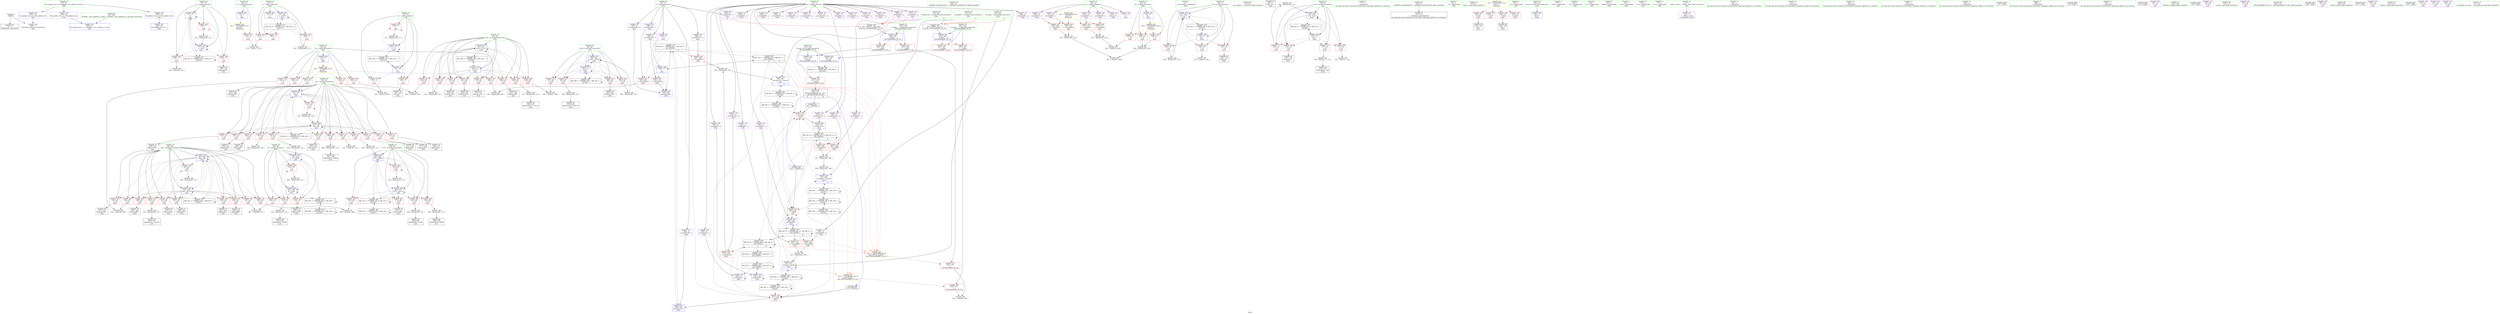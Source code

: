 digraph "SVFG" {
	label="SVFG";

	Node0x56080803add0 [shape=record,color=grey,label="{NodeID: 0\nNullPtr}"];
	Node0x56080803add0 -> Node0x56080806b6d0[style=solid];
	Node0x56080803add0 -> Node0x560808078140[style=solid];
	Node0x56080807fc00 [shape=record,color=grey,label="{NodeID: 360\n149 = cmp(148, 144, )\n}"];
	Node0x560808079c40 [shape=record,color=blue,label="{NodeID: 277\n71\<--407\nt\<--inc158\nmain\n}"];
	Node0x560808079c40 -> Node0x56080808dcb0[style=dashed];
	Node0x56080806d920 [shape=record,color=red,label="{NodeID: 194\n316\<--83\n\<--j38\nmain\n}"];
	Node0x56080806d920 -> Node0x56080806ce90[style=solid];
	Node0x560808050c70 [shape=record,color=purple,label="{NodeID: 111\n226\<--11\narrayidx56\<--g\nmain\n}"];
	Node0x560808041c40 [shape=record,color=green,label="{NodeID: 28\n48\<--49\n_ZNSt8ios_base4InitC1Ev\<--_ZNSt8ios_base4InitC1Ev_field_insensitive\n}"];
	Node0x56080806efe0 [shape=record,color=red,label="{NodeID: 222\n274\<--273\n\<--arrayidx81\nmain\n}"];
	Node0x56080806efe0 -> Node0x56080807cd80[style=solid];
	Node0x560808070aa0 [shape=record,color=purple,label="{NodeID: 139\n459\<--39\nllvm.global_ctors_1\<--llvm.global_ctors\nGlob }"];
	Node0x560808070aa0 -> Node0x560808078040[style=solid];
	Node0x56080806b6d0 [shape=record,color=black,label="{NodeID: 56\n2\<--3\ndummyVal\<--dummyVal\n}"];
	Node0x56080807d380 [shape=record,color=grey,label="{NodeID: 333\n290 = Binary(289, 115, )\n}"];
	Node0x56080807d380 -> Node0x56080806ca80[style=solid];
	Node0x560808078650 [shape=record,color=blue,label="{NodeID: 250\n77\<--17\nj\<--\nmain\n}"];
	Node0x560808078650 -> Node0x560808072020[style=dashed];
	Node0x560808078650 -> Node0x5608080720f0[style=dashed];
	Node0x560808078650 -> Node0x5608080721c0[style=dashed];
	Node0x560808078650 -> Node0x560808078650[style=dashed];
	Node0x560808078650 -> Node0x5608080787f0[style=dashed];
	Node0x560808078650 -> Node0x56080808ebb0[style=dashed];
	Node0x5608080721c0 [shape=record,color=red,label="{NodeID: 167\n160\<--77\n\<--j\nmain\n}"];
	Node0x5608080721c0 -> Node0x56080807f180[style=solid];
	Node0x56080806cdc0 [shape=record,color=black,label="{NodeID: 84\n314\<--313\nidxprom107\<--\nmain\n}"];
	Node0x560808040cf0 [shape=record,color=green,label="{NodeID: 1\n7\<--1\n__dso_handle\<--dummyObj\nGlob }"];
	Node0x56080807fd80 [shape=record,color=grey,label="{NodeID: 361\n143 = cmp(142, 144, )\n}"];
	Node0x560808079d10 [shape=record,color=blue,label="{NodeID: 278\n429\<--425\n__a.addr\<--__a\n_ZSt3maxIiERKT_S2_S2_\n}"];
	Node0x560808079d10 -> Node0x560808077790[style=dashed];
	Node0x560808079d10 -> Node0x560808077860[style=dashed];
	Node0x56080806d9f0 [shape=record,color=red,label="{NodeID: 195\n328\<--83\n\<--j38\nmain\n}"];
	Node0x56080806d9f0 -> Node0x56080807ea00[style=solid];
	Node0x560808050d40 [shape=record,color=purple,label="{NodeID: 112\n229\<--11\narrayidx58\<--g\nmain\n}"];
	Node0x560808050d40 -> Node0x56080806eca0[style=solid];
	Node0x560808041d40 [shape=record,color=green,label="{NodeID: 29\n54\<--55\n__cxa_atexit\<--__cxa_atexit_field_insensitive\n}"];
	Node0x56080806f0b0 [shape=record,color=red,label="{NodeID: 223\n278\<--277\n\<--arrayidx83\nmain\n}"];
	Node0x56080806f0b0 -> Node0x56080807cd80[style=solid];
	Node0x560808070ba0 [shape=record,color=purple,label="{NodeID: 140\n460\<--39\nllvm.global_ctors_2\<--llvm.global_ctors\nGlob }"];
	Node0x560808070ba0 -> Node0x560808078140[style=solid];
	Node0x56080806b7a0 [shape=record,color=black,label="{NodeID: 57\n68\<--17\nmain_ret\<--\nmain\n}"];
	Node0x56080807d500 [shape=record,color=grey,label="{NodeID: 334\n184 = Binary(183, 115, )\n}"];
	Node0x56080807d500 -> Node0x560808078b30[style=solid];
	Node0x560808078720 [shape=record,color=blue,label="{NodeID: 251\n156\<--158\narrayidx16\<--\nmain\n}"];
	Node0x560808078720 -> Node0x560808078720[style=dashed];
	Node0x560808078720 -> Node0x5608080987b0[style=dashed];
	Node0x560808072290 [shape=record,color=red,label="{NodeID: 168\n171\<--79\n\<--i23\nmain\n}"];
	Node0x560808072290 -> Node0x56080807f480[style=solid];
	Node0x56080806ce90 [shape=record,color=black,label="{NodeID: 85\n317\<--316\nidxprom109\<--\nmain\n}"];
	Node0x56080803b400 [shape=record,color=green,label="{NodeID: 2\n17\<--1\n\<--dummyObj\nCan only get source location for instruction, argument, global var or function.}"];
	Node0x56080807ff00 [shape=record,color=grey,label="{NodeID: 362\n127 = cmp(125, 126, )\n}"];
	Node0x560808079de0 [shape=record,color=blue,label="{NodeID: 279\n431\<--426\n__b.addr\<--__b\n_ZSt3maxIiERKT_S2_S2_\n}"];
	Node0x560808079de0 -> Node0x560808077930[style=dashed];
	Node0x560808079de0 -> Node0x560808077a00[style=dashed];
	Node0x56080806dac0 [shape=record,color=red,label="{NodeID: 196\n206\<--85\n\<--k\nmain\n}"];
	Node0x56080806dac0 -> Node0x560808080380[style=solid];
	Node0x560808050e10 [shape=record,color=purple,label="{NodeID: 113\n239\<--11\narrayidx62\<--g\nmain\n}"];
	Node0x560808041e40 [shape=record,color=green,label="{NodeID: 30\n53\<--59\n_ZNSt8ios_base4InitD1Ev\<--_ZNSt8ios_base4InitD1Ev_field_insensitive\n}"];
	Node0x560808041e40 -> Node0x56080806b870[style=solid];
	Node0x56080806f180 [shape=record,color=red,label="{NodeID: 224\n297\<--296\n\<--arrayidx97\nmain\n}"];
	Node0x56080806f180 -> Node0x56080807c780[style=solid];
	Node0x560808070ca0 [shape=record,color=purple,label="{NodeID: 141\n132\<--13\nadd.ptr\<--a\nmain\n}"];
	Node0x56080806b870 [shape=record,color=black,label="{NodeID: 58\n52\<--53\n\<--_ZNSt8ios_base4InitD1Ev\nCan only get source location for instruction, argument, global var or function.}"];
	Node0x56080807d680 [shape=record,color=grey,label="{NodeID: 335\n407 = Binary(406, 115, )\n}"];
	Node0x56080807d680 -> Node0x560808079c40[style=solid];
	Node0x5608080787f0 [shape=record,color=blue,label="{NodeID: 252\n77\<--161\nj\<--inc18\nmain\n}"];
	Node0x5608080787f0 -> Node0x560808072020[style=dashed];
	Node0x5608080787f0 -> Node0x5608080720f0[style=dashed];
	Node0x5608080787f0 -> Node0x5608080721c0[style=dashed];
	Node0x5608080787f0 -> Node0x560808078650[style=dashed];
	Node0x5608080787f0 -> Node0x5608080787f0[style=dashed];
	Node0x5608080787f0 -> Node0x56080808ebb0[style=dashed];
	Node0x560808072360 [shape=record,color=red,label="{NodeID: 169\n174\<--79\n\<--i23\nmain\n}"];
	Node0x560808072360 -> Node0x56080806bd80[style=solid];
	Node0x56080806cf60 [shape=record,color=black,label="{NodeID: 86\n348\<--347\nidxprom125\<--sub124\nmain\n}"];
	Node0x56080803b490 [shape=record,color=green,label="{NodeID: 3\n23\<--1\n.str\<--dummyObj\nGlob }"];
	Node0x5608080a2f30 [shape=record,color=yellow,style=double,label="{NodeID: 446\n52V_1 = ENCHI(MR_52V_0)\npts\{100000 120000 \}\nFun[_ZSt3maxIiERKT_S2_S2_]}"];
	Node0x5608080a2f30 -> Node0x560808077ad0[style=dashed];
	Node0x560808080080 [shape=record,color=grey,label="{NodeID: 363\n119 = cmp(117, 118, )\n}"];
	Node0x560808079eb0 [shape=record,color=blue,label="{NodeID: 280\n427\<--441\nretval\<--\n_ZSt3maxIiERKT_S2_S2_\n}"];
	Node0x560808079eb0 -> Node0x5608080978b0[style=dashed];
	Node0x56080806db90 [shape=record,color=red,label="{NodeID: 197\n219\<--85\n\<--k\nmain\n}"];
	Node0x56080806db90 -> Node0x56080807d800[style=solid];
	Node0x560808050ee0 [shape=record,color=purple,label="{NodeID: 114\n242\<--11\narrayidx64\<--g\nmain\n}"];
	Node0x560808050ee0 -> Node0x560808078f40[style=solid];
	Node0x56080804fa50 [shape=record,color=green,label="{NodeID: 31\n66\<--67\nmain\<--main_field_insensitive\n}"];
	Node0x56080806f250 [shape=record,color=red,label="{NodeID: 225\n306\<--305\n\<--arrayidx103\nmain\n}"];
	Node0x56080806f250 -> Node0x56080807c780[style=solid];
	Node0x560808070d70 [shape=record,color=red,label="{NodeID: 142\n118\<--16\n\<--T\nmain\n}"];
	Node0x560808070d70 -> Node0x560808080080[style=solid];
	Node0x56080806b970 [shape=record,color=black,label="{NodeID: 59\n103\<--100\ncall\<--\nmain\n}"];
	Node0x56080807d800 [shape=record,color=grey,label="{NodeID: 336\n220 = Binary(219, 115, )\n}"];
	Node0x56080807d800 -> Node0x56080806c190[style=solid];
	Node0x5608080788c0 [shape=record,color=blue,label="{NodeID: 253\n75\<--166\ni8\<--inc21\nmain\n}"];
	Node0x5608080788c0 -> Node0x560808071db0[style=dashed];
	Node0x5608080788c0 -> Node0x560808071e80[style=dashed];
	Node0x5608080788c0 -> Node0x560808071f50[style=dashed];
	Node0x5608080788c0 -> Node0x5608080788c0[style=dashed];
	Node0x5608080788c0 -> Node0x56080808e6b0[style=dashed];
	Node0x560808072430 [shape=record,color=red,label="{NodeID: 170\n177\<--79\n\<--i23\nmain\n}"];
	Node0x560808072430 -> Node0x56080807d080[style=solid];
	Node0x56080806d030 [shape=record,color=black,label="{NodeID: 87\n352\<--351\nidxprom127\<--\nmain\n}"];
	Node0x56080803b520 [shape=record,color=green,label="{NodeID: 4\n25\<--1\n.str.1\<--dummyObj\nGlob }"];
	Node0x5608080a3070 [shape=record,color=yellow,style=double,label="{NodeID: 447\n54V_1 = ENCHI(MR_54V_0)\npts\{88 92 98 \}\nFun[_ZSt3maxIiERKT_S2_S2_]}"];
	Node0x5608080a3070 -> Node0x560808077ba0[style=dashed];
	Node0x560808080200 [shape=record,color=grey,label="{NodeID: 364\n261 = cmp(257, 260, )\n}"];
	Node0x560808079f80 [shape=record,color=blue,label="{NodeID: 281\n427\<--444\nretval\<--\n_ZSt3maxIiERKT_S2_S2_\n}"];
	Node0x560808079f80 -> Node0x5608080978b0[style=dashed];
	Node0x56080806dc60 [shape=record,color=red,label="{NodeID: 198\n224\<--85\n\<--k\nmain\n}"];
	Node0x56080806dc60 -> Node0x56080806c260[style=solid];
	Node0x56080806f7a0 [shape=record,color=purple,label="{NodeID: 115\n285\<--11\narrayidx88\<--g\nmain\n}"];
	Node0x56080804fb20 [shape=record,color=green,label="{NodeID: 32\n69\<--70\nretval\<--retval_field_insensitive\nmain\n}"];
	Node0x56080804fb20 -> Node0x560808078240[style=solid];
	Node0x5608080969e0 [shape=record,color=black,label="{NodeID: 392\nMR_44V_12 = PHI(MR_44V_14, MR_44V_10, )\npts\{120000 \}\n|{|<s7>9}}"];
	Node0x5608080969e0 -> Node0x56080806f180[style=dashed];
	Node0x5608080969e0 -> Node0x56080806f250[style=dashed];
	Node0x5608080969e0 -> Node0x56080806f320[style=dashed];
	Node0x5608080969e0 -> Node0x560808079280[style=dashed];
	Node0x5608080969e0 -> Node0x5608080969e0[style=dashed];
	Node0x5608080969e0 -> Node0x56080809aab0[style=dashed];
	Node0x5608080969e0 -> Node0x56080809d7b0[style=dashed];
	Node0x5608080969e0:s7 -> Node0x5608080a2f30[style=dashed,color=red];
	Node0x56080806f320 [shape=record,color=red,label="{NodeID: 226\n312\<--311\n\<--call106\nmain\n}"];
	Node0x56080806f320 -> Node0x560808079280[style=solid];
	Node0x560808070e40 [shape=record,color=red,label="{NodeID: 143\n126\<--19\n\<--N\nmain\n}"];
	Node0x560808070e40 -> Node0x56080807ff00[style=solid];
	Node0x56080806ba40 [shape=record,color=black,label="{NodeID: 60\n109\<--106\ncall1\<--\nmain\n}"];
	Node0x56080807d980 [shape=record,color=grey,label="{NodeID: 337\n194 = Binary(193, 195, )\n}"];
	Node0x56080807d980 -> Node0x560808078cd0[style=solid];
	Node0x560808078990 [shape=record,color=blue,label="{NodeID: 254\n79\<--115\ni23\<--\nmain\n}"];
	Node0x560808078990 -> Node0x560808072290[style=dashed];
	Node0x560808078990 -> Node0x560808072360[style=dashed];
	Node0x560808078990 -> Node0x560808072430[style=dashed];
	Node0x560808078990 -> Node0x560808072500[style=dashed];
	Node0x560808078990 -> Node0x560808078b30[style=dashed];
	Node0x560808078990 -> Node0x56080808f0b0[style=dashed];
	Node0x560808072500 [shape=record,color=red,label="{NodeID: 171\n183\<--79\n\<--i23\nmain\n}"];
	Node0x560808072500 -> Node0x56080807d500[style=solid];
	Node0x56080806d100 [shape=record,color=black,label="{NodeID: 88\n362\<--361\nidxprom133\<--\nmain\n}"];
	Node0x56080803b5b0 [shape=record,color=green,label="{NodeID: 5\n27\<--1\nstdin\<--dummyObj\nGlob }"];
	Node0x560808080380 [shape=record,color=grey,label="{NodeID: 365\n208 = cmp(206, 207, )\n}"];
	Node0x56080806dd30 [shape=record,color=red,label="{NodeID: 199\n245\<--85\n\<--k\nmain\n}"];
	Node0x56080806dd30 -> Node0x56080807ee80[style=solid];
	Node0x56080806f830 [shape=record,color=purple,label="{NodeID: 116\n288\<--11\narrayidx90\<--g\nmain\n|{<s0>9}}"];
	Node0x56080806f830:s0 -> Node0x5608080bcec0[style=solid,color=red];
	Node0x56080804fbf0 [shape=record,color=green,label="{NodeID: 33\n71\<--72\nt\<--t_field_insensitive\nmain\n}"];
	Node0x56080804fbf0 -> Node0x5608080718d0[style=solid];
	Node0x56080804fbf0 -> Node0x5608080719a0[style=solid];
	Node0x56080804fbf0 -> Node0x560808071a70[style=solid];
	Node0x56080804fbf0 -> Node0x560808078310[style=solid];
	Node0x56080804fbf0 -> Node0x560808079c40[style=solid];
	Node0x560808096eb0 [shape=record,color=black,label="{NodeID: 393\nMR_34V_7 = PHI(MR_34V_6, MR_34V_5, )\npts\{92 \}\n}"];
	Node0x560808096eb0 -> Node0x5608080791b0[style=dashed];
	Node0x560808096eb0 -> Node0x560808096eb0[style=dashed];
	Node0x560808096eb0 -> Node0x56080809c3b0[style=dashed];
	Node0x56080806f3f0 [shape=record,color=red,label="{NodeID: 227\n350\<--349\n\<--arrayidx126\nmain\n}"];
	Node0x56080806f3f0 -> Node0x560808079760[style=solid];
	Node0x560808070f10 [shape=record,color=red,label="{NodeID: 144\n187\<--19\n\<--N\nmain\n}"];
	Node0x560808070f10 -> Node0x560808078c00[style=solid];
	Node0x56080806bb10 [shape=record,color=black,label="{NodeID: 61\n130\<--129\nidx.ext\<--\nmain\n}"];
	Node0x56080807db00 [shape=record,color=grey,label="{NodeID: 338\n203 = Binary(202, 115, )\n}"];
	Node0x56080807db00 -> Node0x560808078da0[style=solid];
	Node0x560808078a60 [shape=record,color=blue,label="{NodeID: 255\n180\<--17\narrayidx30\<--\nmain\n}"];
	Node0x560808078a60 -> Node0x560808078a60[style=dashed];
	Node0x560808078a60 -> Node0x56080809aab0[style=dashed];
	Node0x5608080725d0 [shape=record,color=red,label="{NodeID: 172\n190\<--81\n\<--i34\nmain\n}"];
	Node0x5608080725d0 -> Node0x56080807f600[style=solid];
	Node0x56080806d1d0 [shape=record,color=black,label="{NodeID: 89\n365\<--364\nidxprom136\<--\nmain\n}"];
	Node0x56080803b640 [shape=record,color=green,label="{NodeID: 6\n28\<--1\n.str.2\<--dummyObj\nGlob }"];
	Node0x560808080500 [shape=record,color=grey,label="{NodeID: 366\n344 = cmp(342, 343, )\n}"];
	Node0x56080806de00 [shape=record,color=red,label="{NodeID: 200\n267\<--89\n\<--k75\nmain\n}"];
	Node0x56080806de00 -> Node0x56080807f300[style=solid];
	Node0x56080806f8c0 [shape=record,color=purple,label="{NodeID: 117\n292\<--11\narrayidx94\<--g\nmain\n}"];
	Node0x56080804fcc0 [shape=record,color=green,label="{NodeID: 34\n73\<--74\ni\<--i_field_insensitive\nmain\n}"];
	Node0x56080804fcc0 -> Node0x560808071b40[style=solid];
	Node0x56080804fcc0 -> Node0x560808071c10[style=solid];
	Node0x56080804fcc0 -> Node0x560808071ce0[style=solid];
	Node0x56080804fcc0 -> Node0x5608080783e0[style=solid];
	Node0x56080804fcc0 -> Node0x5608080784b0[style=solid];
	Node0x56080806f4c0 [shape=record,color=red,label="{NodeID: 228\n367\<--366\n\<--arrayidx137\nmain\n}"];
	Node0x56080806f4c0 -> Node0x56080807e880[style=solid];
	Node0x560808070fe0 [shape=record,color=red,label="{NodeID: 145\n199\<--19\n\<--N\nmain\n}"];
	Node0x560808070fe0 -> Node0x56080807f900[style=solid];
	Node0x56080806bbe0 [shape=record,color=black,label="{NodeID: 62\n152\<--151\nidxprom\<--\nmain\n}"];
	Node0x56080807dc80 [shape=record,color=grey,label="{NodeID: 339\n386 = Binary(385, 115, )\n}"];
	Node0x56080807dc80 -> Node0x560808079aa0[style=solid];
	Node0x560808078b30 [shape=record,color=blue,label="{NodeID: 256\n79\<--184\ni23\<--inc32\nmain\n}"];
	Node0x560808078b30 -> Node0x560808072290[style=dashed];
	Node0x560808078b30 -> Node0x560808072360[style=dashed];
	Node0x560808078b30 -> Node0x560808072430[style=dashed];
	Node0x560808078b30 -> Node0x560808072500[style=dashed];
	Node0x560808078b30 -> Node0x560808078b30[style=dashed];
	Node0x560808078b30 -> Node0x56080808f0b0[style=dashed];
	Node0x5608080726a0 [shape=record,color=red,label="{NodeID: 173\n193\<--81\n\<--i34\nmain\n}"];
	Node0x5608080726a0 -> Node0x56080807d980[style=solid];
	Node0x56080806d2a0 [shape=record,color=black,label="{NodeID: 90\n370\<--369\nidxprom139\<--add138\nmain\n}"];
	Node0x56080803b890 [shape=record,color=green,label="{NodeID: 7\n30\<--1\n.str.3\<--dummyObj\nGlob }"];
	Node0x560808080680 [shape=record,color=grey,label="{NodeID: 367\n359 = cmp(357, 358, )\n}"];
	Node0x56080806ded0 [shape=record,color=red,label="{NodeID: 201\n271\<--89\n\<--k75\nmain\n}"];
	Node0x56080806ded0 -> Node0x56080806c740[style=solid];
	Node0x56080806f990 [shape=record,color=purple,label="{NodeID: 118\n296\<--11\narrayidx97\<--g\nmain\n}"];
	Node0x56080806f990 -> Node0x56080806f180[style=solid];
	Node0x56080804fd90 [shape=record,color=green,label="{NodeID: 35\n75\<--76\ni8\<--i8_field_insensitive\nmain\n}"];
	Node0x56080804fd90 -> Node0x560808071db0[style=solid];
	Node0x56080804fd90 -> Node0x560808071e80[style=solid];
	Node0x56080804fd90 -> Node0x560808071f50[style=solid];
	Node0x56080804fd90 -> Node0x560808078580[style=solid];
	Node0x56080804fd90 -> Node0x5608080788c0[style=solid];
	Node0x5608080978b0 [shape=record,color=black,label="{NodeID: 395\nMR_46V_3 = PHI(MR_46V_4, MR_46V_2, )\npts\{428 \}\n}"];
	Node0x5608080978b0 -> Node0x5608080776c0[style=dashed];
	Node0x56080806f590 [shape=record,color=red,label="{NodeID: 229\n375\<--374\n\<--arrayidx142\nmain\n}"];
	Node0x56080806f590 -> Node0x56080807e880[style=solid];
	Node0x5608080710b0 [shape=record,color=red,label="{NodeID: 146\n343\<--19\n\<--N\nmain\n}"];
	Node0x5608080710b0 -> Node0x560808080500[style=solid];
	Node0x56080806bcb0 [shape=record,color=black,label="{NodeID: 63\n155\<--154\nidxprom15\<--\nmain\n}"];
	Node0x56080807de00 [shape=record,color=grey,label="{NodeID: 340\n391 = Binary(390, 115, )\n}"];
	Node0x56080807de00 -> Node0x560808079b70[style=solid];
	Node0x560808078c00 [shape=record,color=blue,label="{NodeID: 257\n81\<--187\ni34\<--\nmain\n}"];
	Node0x560808078c00 -> Node0x5608080725d0[style=dashed];
	Node0x560808078c00 -> Node0x5608080726a0[style=dashed];
	Node0x560808078c00 -> Node0x560808072770[style=dashed];
	Node0x560808078c00 -> Node0x560808072840[style=dashed];
	Node0x560808078c00 -> Node0x560808072910[style=dashed];
	Node0x560808078c00 -> Node0x5608080729e0[style=dashed];
	Node0x560808078c00 -> Node0x560808072ab0[style=dashed];
	Node0x560808078c00 -> Node0x560808072b80[style=dashed];
	Node0x560808078c00 -> Node0x560808072c50[style=dashed];
	Node0x560808078c00 -> Node0x560808072d20[style=dashed];
	Node0x560808078c00 -> Node0x560808072df0[style=dashed];
	Node0x560808078c00 -> Node0x560808072ec0[style=dashed];
	Node0x560808078c00 -> Node0x560808072f90[style=dashed];
	Node0x560808078c00 -> Node0x5608080794f0[style=dashed];
	Node0x560808078c00 -> Node0x56080808f5b0[style=dashed];
	Node0x560808072770 [shape=record,color=red,label="{NodeID: 174\n202\<--81\n\<--i34\nmain\n}"];
	Node0x560808072770 -> Node0x56080807db00[style=solid];
	Node0x56080806d370 [shape=record,color=black,label="{NodeID: 91\n373\<--372\nidxprom141\<--\nmain\n}"];
	Node0x56080803b920 [shape=record,color=green,label="{NodeID: 8\n32\<--1\nstdout\<--dummyObj\nGlob }"];
	Node0x56080806dfa0 [shape=record,color=red,label="{NodeID: 202\n293\<--89\n\<--k75\nmain\n}"];
	Node0x56080806dfa0 -> Node0x56080807d200[style=solid];
	Node0x56080806fa60 [shape=record,color=purple,label="{NodeID: 119\n301\<--11\narrayidx100\<--g\nmain\n}"];
	Node0x56080804fe60 [shape=record,color=green,label="{NodeID: 36\n77\<--78\nj\<--j_field_insensitive\nmain\n}"];
	Node0x56080804fe60 -> Node0x560808072020[style=solid];
	Node0x56080804fe60 -> Node0x5608080720f0[style=solid];
	Node0x56080804fe60 -> Node0x5608080721c0[style=solid];
	Node0x56080804fe60 -> Node0x560808078650[style=solid];
	Node0x56080804fe60 -> Node0x5608080787f0[style=solid];
	Node0x56080806f660 [shape=record,color=red,label="{NodeID: 230\n379\<--378\n\<--call144\nmain\n}"];
	Node0x56080806f660 -> Node0x5608080799d0[style=solid];
	Node0x560808071180 [shape=record,color=red,label="{NodeID: 147\n395\<--19\n\<--N\nmain\n}"];
	Node0x560808071180 -> Node0x56080807df80[style=solid];
	Node0x56080806bd80 [shape=record,color=black,label="{NodeID: 64\n175\<--174\nidxprom27\<--\nmain\n}"];
	Node0x5608080a09b0 [shape=record,color=yellow,style=double,label="{NodeID: 424\n2V_1 = ENCHI(MR_2V_0)\npts\{1 \}\nFun[main]}"];
	Node0x5608080a09b0 -> Node0x560808071590[style=dashed];
	Node0x5608080a09b0 -> Node0x560808071660[style=dashed];
	Node0x5608080a09b0 -> Node0x560808071730[style=dashed];
	Node0x5608080a09b0 -> Node0x560808071800[style=dashed];
	Node0x56080807df80 [shape=record,color=grey,label="{NodeID: 341\n400 = Binary(395, 399, )\n}"];
	Node0x560808078cd0 [shape=record,color=blue,label="{NodeID: 258\n83\<--194\nj38\<--add\nmain\n}"];
	Node0x560808078cd0 -> Node0x560808073060[style=dashed];
	Node0x560808078cd0 -> Node0x560808073130[style=dashed];
	Node0x560808078cd0 -> Node0x560808073200[style=dashed];
	Node0x560808078cd0 -> Node0x5608080732d0[style=dashed];
	Node0x560808078cd0 -> Node0x5608080733a0[style=dashed];
	Node0x560808078cd0 -> Node0x560808073470[style=dashed];
	Node0x560808078cd0 -> Node0x560808073540[style=dashed];
	Node0x560808078cd0 -> Node0x56080806d780[style=dashed];
	Node0x560808078cd0 -> Node0x56080806d850[style=dashed];
	Node0x560808078cd0 -> Node0x56080806d920[style=dashed];
	Node0x560808078cd0 -> Node0x56080806d9f0[style=dashed];
	Node0x560808078cd0 -> Node0x560808078cd0[style=dashed];
	Node0x560808078cd0 -> Node0x560808079420[style=dashed];
	Node0x560808078cd0 -> Node0x56080808fab0[style=dashed];
	Node0x560808072840 [shape=record,color=red,label="{NodeID: 175\n210\<--81\n\<--i34\nmain\n}"];
	Node0x560808072840 -> Node0x56080806bf20[style=solid];
	Node0x56080806d440 [shape=record,color=black,label="{NodeID: 92\n381\<--380\nidxprom145\<--\nmain\n}"];
	Node0x56080803b9b0 [shape=record,color=green,label="{NodeID: 9\n33\<--1\n.str.4\<--dummyObj\nGlob }"];
	Node0x56080808d2b0 [shape=record,color=black,label="{NodeID: 369\nMR_40V_4 = PHI(MR_40V_5, MR_40V_3, )\npts\{98 \}\n}"];
	Node0x56080808d2b0 -> Node0x560808079900[style=dashed];
	Node0x56080808d2b0 -> Node0x56080808d2b0[style=dashed];
	Node0x56080808d2b0 -> Node0x560808073a20[style=dashed];
	Node0x56080806e070 [shape=record,color=red,label="{NodeID: 203\n298\<--89\n\<--k75\nmain\n}"];
	Node0x56080806e070 -> Node0x56080807cf00[style=solid];
	Node0x56080806fb30 [shape=record,color=purple,label="{NodeID: 120\n305\<--11\narrayidx103\<--g\nmain\n}"];
	Node0x56080806fb30 -> Node0x56080806f250[style=solid];
	Node0x56080804ff30 [shape=record,color=green,label="{NodeID: 37\n79\<--80\ni23\<--i23_field_insensitive\nmain\n}"];
	Node0x56080804ff30 -> Node0x560808072290[style=solid];
	Node0x56080804ff30 -> Node0x560808072360[style=solid];
	Node0x56080804ff30 -> Node0x560808072430[style=solid];
	Node0x56080804ff30 -> Node0x560808072500[style=solid];
	Node0x56080804ff30 -> Node0x560808078990[style=solid];
	Node0x56080804ff30 -> Node0x560808078b30[style=solid];
	Node0x560808077630 [shape=record,color=red,label="{NodeID: 231\n399\<--398\n\<--arrayidx154\nmain\n}"];
	Node0x560808077630 -> Node0x56080807df80[style=solid];
	Node0x560808071250 [shape=record,color=red,label="{NodeID: 148\n396\<--19\n\<--N\nmain\n}"];
	Node0x560808071250 -> Node0x56080806d510[style=solid];
	Node0x56080806be50 [shape=record,color=black,label="{NodeID: 65\n179\<--178\nidxprom29\<--sub\nmain\n}"];
	Node0x5608080a14d0 [shape=record,color=yellow,style=double,label="{NodeID: 425\n4V_1 = ENCHI(MR_4V_0)\npts\{15 \}\nFun[main]}"];
	Node0x5608080a14d0 -> Node0x56080806ee40[style=dashed];
	Node0x5608080a14d0 -> Node0x56080806ef10[style=dashed];
	Node0x5608080a14d0 -> Node0x56080806efe0[style=dashed];
	Node0x5608080a14d0 -> Node0x56080806f0b0[style=dashed];
	Node0x56080807e100 [shape=record,color=grey,label="{NodeID: 342\n137 = Binary(136, 115, )\n}"];
	Node0x56080807e100 -> Node0x5608080784b0[style=solid];
	Node0x560808078da0 [shape=record,color=blue,label="{NodeID: 259\n85\<--203\nk\<--add42\nmain\n}"];
	Node0x560808078da0 -> Node0x56080806dac0[style=dashed];
	Node0x560808078da0 -> Node0x56080806db90[style=dashed];
	Node0x560808078da0 -> Node0x56080806dc60[style=dashed];
	Node0x560808078da0 -> Node0x56080806dd30[style=dashed];
	Node0x560808078da0 -> Node0x560808079010[style=dashed];
	Node0x560808078da0 -> Node0x56080809b4b0[style=dashed];
	Node0x560808072910 [shape=record,color=red,label="{NodeID: 176\n216\<--81\n\<--i34\nmain\n}"];
	Node0x560808072910 -> Node0x56080806c0c0[style=solid];
	Node0x56080806d510 [shape=record,color=black,label="{NodeID: 93\n397\<--396\nidxprom153\<--\nmain\n}"];
	Node0x56080803ba40 [shape=record,color=green,label="{NodeID: 10\n35\<--1\n.str.5\<--dummyObj\nGlob }"];
	Node0x56080808d7b0 [shape=record,color=black,label="{NodeID: 370\nMR_42V_6 = PHI(MR_42V_7, MR_42V_5, )\npts\{100000 \}\n|{|<s7>10}}"];
	Node0x56080808d7b0 -> Node0x56080806f3f0[style=dashed];
	Node0x56080808d7b0 -> Node0x56080806f4c0[style=dashed];
	Node0x56080808d7b0 -> Node0x56080806f660[style=dashed];
	Node0x56080808d7b0 -> Node0x560808077630[style=dashed];
	Node0x56080808d7b0 -> Node0x560808079760[style=dashed];
	Node0x56080808d7b0 -> Node0x5608080799d0[style=dashed];
	Node0x56080808d7b0 -> Node0x560808073f20[style=dashed];
	Node0x56080808d7b0:s7 -> Node0x5608080a2f30[style=dashed,color=red];
	Node0x56080806e140 [shape=record,color=red,label="{NodeID: 204\n322\<--89\n\<--k75\nmain\n}"];
	Node0x56080806e140 -> Node0x56080807e400[style=solid];
	Node0x56080806fc00 [shape=record,color=purple,label="{NodeID: 121\n315\<--11\narrayidx108\<--g\nmain\n}"];
	Node0x560808050000 [shape=record,color=green,label="{NodeID: 38\n81\<--82\ni34\<--i34_field_insensitive\nmain\n}"];
	Node0x560808050000 -> Node0x5608080725d0[style=solid];
	Node0x560808050000 -> Node0x5608080726a0[style=solid];
	Node0x560808050000 -> Node0x560808072770[style=solid];
	Node0x560808050000 -> Node0x560808072840[style=solid];
	Node0x560808050000 -> Node0x560808072910[style=solid];
	Node0x560808050000 -> Node0x5608080729e0[style=solid];
	Node0x560808050000 -> Node0x560808072ab0[style=solid];
	Node0x560808050000 -> Node0x560808072b80[style=solid];
	Node0x560808050000 -> Node0x560808072c50[style=solid];
	Node0x560808050000 -> Node0x560808072d20[style=solid];
	Node0x560808050000 -> Node0x560808072df0[style=solid];
	Node0x560808050000 -> Node0x560808072ec0[style=solid];
	Node0x560808050000 -> Node0x560808072f90[style=solid];
	Node0x560808050000 -> Node0x560808078c00[style=solid];
	Node0x560808050000 -> Node0x5608080794f0[style=solid];
	Node0x5608080987b0 [shape=record,color=black,label="{NodeID: 398\nMR_44V_3 = PHI(MR_44V_4, MR_44V_2, )\npts\{120000 \}\n}"];
	Node0x5608080987b0 -> Node0x560808078720[style=dashed];
	Node0x5608080987b0 -> Node0x560808078a60[style=dashed];
	Node0x5608080987b0 -> Node0x5608080987b0[style=dashed];
	Node0x5608080987b0 -> Node0x56080809aab0[style=dashed];
	Node0x5608080776c0 [shape=record,color=red,label="{NodeID: 232\n447\<--427\n\<--retval\n_ZSt3maxIiERKT_S2_S2_\n}"];
	Node0x5608080776c0 -> Node0x56080806d5e0[style=solid];
	Node0x560808071320 [shape=record,color=red,label="{NodeID: 149\n258\<--21\n\<--K\nmain\n}"];
	Node0x560808071320 -> Node0x56080807e280[style=solid];
	Node0x56080806bf20 [shape=record,color=black,label="{NodeID: 66\n211\<--210\nidxprom46\<--\nmain\n}"];
	Node0x5608080a15b0 [shape=record,color=yellow,style=double,label="{NodeID: 426\n6V_1 = ENCHI(MR_6V_0)\npts\{18 \}\nFun[main]}"];
	Node0x5608080a15b0 -> Node0x560808070d70[style=dashed];
	Node0x56080807e280 [shape=record,color=grey,label="{NodeID: 343\n260 = Binary(258, 259, )\n}"];
	Node0x56080807e280 -> Node0x560808080200[style=solid];
	Node0x560808078e70 [shape=record,color=blue,label="{NodeID: 260\n87\<--231\nref.tmp\<--add59\nmain\n|{|<s4>8}}"];
	Node0x560808078e70 -> Node0x56080806ed70[style=dashed];
	Node0x560808078e70 -> Node0x56080806f320[style=dashed];
	Node0x560808078e70 -> Node0x560808078e70[style=dashed];
	Node0x560808078e70 -> Node0x56080809b9b0[style=dashed];
	Node0x560808078e70:s4 -> Node0x5608080a3070[style=dashed,color=red];
	Node0x5608080729e0 [shape=record,color=red,label="{NodeID: 177\n237\<--81\n\<--i34\nmain\n}"];
	Node0x5608080729e0 -> Node0x56080806c400[style=solid];
	Node0x56080806d5e0 [shape=record,color=black,label="{NodeID: 94\n424\<--447\n_ZSt3maxIiERKT_S2_S2__ret\<--\n_ZSt3maxIiERKT_S2_S2_\n|{<s0>8|<s1>9|<s2>10}}"];
	Node0x56080806d5e0:s0 -> Node0x5608080bcd80[style=solid,color=blue];
	Node0x56080806d5e0:s1 -> Node0x5608080bc790[style=solid,color=blue];
	Node0x56080806d5e0:s2 -> Node0x5608080bcbf0[style=solid,color=blue];
	Node0x56080803bad0 [shape=record,color=green,label="{NodeID: 11\n37\<--1\n.str.6\<--dummyObj\nGlob }"];
	Node0x56080808dcb0 [shape=record,color=black,label="{NodeID: 371\nMR_14V_3 = PHI(MR_14V_4, MR_14V_2, )\npts\{72 \}\n}"];
	Node0x56080808dcb0 -> Node0x5608080718d0[style=dashed];
	Node0x56080808dcb0 -> Node0x5608080719a0[style=dashed];
	Node0x56080808dcb0 -> Node0x560808071a70[style=dashed];
	Node0x56080808dcb0 -> Node0x560808079c40[style=dashed];
	Node0x56080806e210 [shape=record,color=red,label="{NodeID: 205\n342\<--93\n\<--i120\nmain\n}"];
	Node0x56080806e210 -> Node0x560808080500[style=solid];
	Node0x56080806fcd0 [shape=record,color=purple,label="{NodeID: 122\n318\<--11\narrayidx110\<--g\nmain\n}"];
	Node0x56080806fcd0 -> Node0x560808079280[style=solid];
	Node0x5608080500d0 [shape=record,color=green,label="{NodeID: 39\n83\<--84\nj38\<--j38_field_insensitive\nmain\n}"];
	Node0x5608080500d0 -> Node0x560808073060[style=solid];
	Node0x5608080500d0 -> Node0x560808073130[style=solid];
	Node0x5608080500d0 -> Node0x560808073200[style=solid];
	Node0x5608080500d0 -> Node0x5608080732d0[style=solid];
	Node0x5608080500d0 -> Node0x5608080733a0[style=solid];
	Node0x5608080500d0 -> Node0x560808073470[style=solid];
	Node0x5608080500d0 -> Node0x560808073540[style=solid];
	Node0x5608080500d0 -> Node0x56080806d780[style=solid];
	Node0x5608080500d0 -> Node0x56080806d850[style=solid];
	Node0x5608080500d0 -> Node0x56080806d920[style=solid];
	Node0x5608080500d0 -> Node0x56080806d9f0[style=solid];
	Node0x5608080500d0 -> Node0x560808078cd0[style=solid];
	Node0x5608080500d0 -> Node0x560808079420[style=solid];
	Node0x560808077790 [shape=record,color=red,label="{NodeID: 233\n435\<--429\n\<--__a.addr\n_ZSt3maxIiERKT_S2_S2_\n}"];
	Node0x560808077790 -> Node0x560808077ad0[style=solid];
	Node0x5608080713f0 [shape=record,color=red,label="{NodeID: 150\n259\<--21\n\<--K\nmain\n}"];
	Node0x5608080713f0 -> Node0x56080807e280[style=solid];
	Node0x56080806bff0 [shape=record,color=black,label="{NodeID: 67\n214\<--213\nidxprom48\<--\nmain\n}"];
	Node0x5608080904b0 [shape=record,color=yellow,style=double,label="{NodeID: 427\n8V_1 = ENCHI(MR_8V_0)\npts\{20 \}\nFun[main]}"];
	Node0x5608080904b0 -> Node0x560808070e40[style=dashed];
	Node0x5608080904b0 -> Node0x560808070f10[style=dashed];
	Node0x5608080904b0 -> Node0x560808070fe0[style=dashed];
	Node0x5608080904b0 -> Node0x5608080710b0[style=dashed];
	Node0x5608080904b0 -> Node0x560808071180[style=dashed];
	Node0x5608080904b0 -> Node0x560808071250[style=dashed];
	Node0x56080807e400 [shape=record,color=grey,label="{NodeID: 344\n323 = Binary(322, 115, )\n}"];
	Node0x56080807e400 -> Node0x560808079350[style=solid];
	Node0x560808078f40 [shape=record,color=blue,label="{NodeID: 261\n242\<--236\narrayidx64\<--\nmain\n}"];
	Node0x560808078f40 -> Node0x56080809d7b0[style=dashed];
	Node0x560808072ab0 [shape=record,color=red,label="{NodeID: 178\n253\<--81\n\<--i34\nmain\n}"];
	Node0x560808072ab0 -> Node0x56080806c670[style=solid];
	Node0x56080806d6b0 [shape=record,color=purple,label="{NodeID: 95\n50\<--4\n\<--_ZStL8__ioinit\n__cxx_global_var_init\n}"];
	Node0x56080803f990 [shape=record,color=green,label="{NodeID: 12\n40\<--1\n\<--dummyObj\nCan only get source location for instruction, argument, global var or function.}"];
	Node0x56080808e1b0 [shape=record,color=black,label="{NodeID: 372\nMR_16V_2 = PHI(MR_16V_4, MR_16V_1, )\npts\{74 \}\n}"];
	Node0x56080808e1b0 -> Node0x5608080783e0[style=dashed];
	Node0x56080806e2e0 [shape=record,color=red,label="{NodeID: 206\n346\<--93\n\<--i120\nmain\n}"];
	Node0x56080806e2e0 -> Node0x56080807eb80[style=solid];
	Node0x56080806fda0 [shape=record,color=purple,label="{NodeID: 123\n371\<--11\narrayidx140\<--g\nmain\n}"];
	Node0x5608080501a0 [shape=record,color=green,label="{NodeID: 40\n85\<--86\nk\<--k_field_insensitive\nmain\n}"];
	Node0x5608080501a0 -> Node0x56080806dac0[style=solid];
	Node0x5608080501a0 -> Node0x56080806db90[style=solid];
	Node0x5608080501a0 -> Node0x56080806dc60[style=solid];
	Node0x5608080501a0 -> Node0x56080806dd30[style=solid];
	Node0x5608080501a0 -> Node0x560808078da0[style=solid];
	Node0x5608080501a0 -> Node0x560808079010[style=solid];
	Node0x560808077860 [shape=record,color=red,label="{NodeID: 234\n444\<--429\n\<--__a.addr\n_ZSt3maxIiERKT_S2_S2_\n}"];
	Node0x560808077860 -> Node0x560808079f80[style=solid];
	Node0x5608080714c0 [shape=record,color=red,label="{NodeID: 151\n280\<--21\n\<--K\nmain\n}"];
	Node0x5608080714c0 -> Node0x56080807f780[style=solid];
	Node0x56080806c0c0 [shape=record,color=black,label="{NodeID: 68\n217\<--216\nidxprom50\<--\nmain\n}"];
	Node0x560808090590 [shape=record,color=yellow,style=double,label="{NodeID: 428\n10V_1 = ENCHI(MR_10V_0)\npts\{22 \}\nFun[main]}"];
	Node0x560808090590 -> Node0x560808071320[style=dashed];
	Node0x560808090590 -> Node0x5608080713f0[style=dashed];
	Node0x560808090590 -> Node0x5608080714c0[style=dashed];
	Node0x56080807e580 [shape=record,color=grey,label="{NodeID: 345\n369 = Binary(368, 115, )\n}"];
	Node0x56080807e580 -> Node0x56080806d2a0[style=solid];
	Node0x560808079010 [shape=record,color=blue,label="{NodeID: 262\n85\<--246\nk\<--inc66\nmain\n}"];
	Node0x560808079010 -> Node0x56080806dac0[style=dashed];
	Node0x560808079010 -> Node0x56080806db90[style=dashed];
	Node0x560808079010 -> Node0x56080806dc60[style=dashed];
	Node0x560808079010 -> Node0x56080806dd30[style=dashed];
	Node0x560808079010 -> Node0x560808079010[style=dashed];
	Node0x560808079010 -> Node0x56080809b4b0[style=dashed];
	Node0x560808072b80 [shape=record,color=red,label="{NodeID: 179\n263\<--81\n\<--i34\nmain\n}"];
	Node0x560808072b80 -> Node0x56080807ca80[style=solid];
	Node0x56080806adf0 [shape=record,color=purple,label="{NodeID: 96\n338\<--8\n\<--f\nmain\n}"];
	Node0x56080806adf0 -> Node0x5608080795c0[style=solid];
	Node0x56080803fa60 [shape=record,color=green,label="{NodeID: 13\n115\<--1\n\<--dummyObj\nCan only get source location for instruction, argument, global var or function.}"];
	Node0x56080808e6b0 [shape=record,color=black,label="{NodeID: 373\nMR_18V_2 = PHI(MR_18V_4, MR_18V_1, )\npts\{76 \}\n}"];
	Node0x56080808e6b0 -> Node0x560808078580[style=dashed];
	Node0x56080806e3b0 [shape=record,color=red,label="{NodeID: 207\n351\<--93\n\<--i120\nmain\n}"];
	Node0x56080806e3b0 -> Node0x56080806d030[style=solid];
	Node0x56080806fe70 [shape=record,color=purple,label="{NodeID: 124\n374\<--11\narrayidx142\<--g\nmain\n}"];
	Node0x56080806fe70 -> Node0x56080806f590[style=solid];
	Node0x560808050270 [shape=record,color=green,label="{NodeID: 41\n87\<--88\nref.tmp\<--ref.tmp_field_insensitive\nmain\n|{|<s1>8}}"];
	Node0x560808050270 -> Node0x560808078e70[style=solid];
	Node0x560808050270:s1 -> Node0x5608080bd1a0[style=solid,color=red];
	Node0x560808077930 [shape=record,color=red,label="{NodeID: 235\n437\<--431\n\<--__b.addr\n_ZSt3maxIiERKT_S2_S2_\n}"];
	Node0x560808077930 -> Node0x560808077ba0[style=solid];
	Node0x560808071590 [shape=record,color=red,label="{NodeID: 152\n100\<--27\n\<--stdin\nmain\n}"];
	Node0x560808071590 -> Node0x56080806b970[style=solid];
	Node0x56080806c190 [shape=record,color=black,label="{NodeID: 69\n221\<--220\nidxprom53\<--sub52\nmain\n}"];
	Node0x56080807e700 [shape=record,color=grey,label="{NodeID: 346\n334 = Binary(333, 335, )\n}"];
	Node0x56080807e700 -> Node0x5608080794f0[style=solid];
	Node0x5608080790e0 [shape=record,color=blue,label="{NodeID: 263\n89\<--264\nk75\<--add76\nmain\n}"];
	Node0x5608080790e0 -> Node0x56080806de00[style=dashed];
	Node0x5608080790e0 -> Node0x56080806ded0[style=dashed];
	Node0x5608080790e0 -> Node0x56080806dfa0[style=dashed];
	Node0x5608080790e0 -> Node0x56080806e070[style=dashed];
	Node0x5608080790e0 -> Node0x56080806e140[style=dashed];
	Node0x5608080790e0 -> Node0x560808079350[style=dashed];
	Node0x5608080790e0 -> Node0x56080809beb0[style=dashed];
	Node0x560808072c50 [shape=record,color=red,label="{NodeID: 180\n275\<--81\n\<--i34\nmain\n}"];
	Node0x560808072c50 -> Node0x56080806c810[style=solid];
	Node0x56080806aec0 [shape=record,color=purple,label="{NodeID: 97\n349\<--8\narrayidx126\<--f\nmain\n}"];
	Node0x56080806aec0 -> Node0x56080806f3f0[style=solid];
	Node0x56080803fb30 [shape=record,color=green,label="{NodeID: 14\n144\<--1\n\<--dummyObj\nCan only get source location for instruction, argument, global var or function.}"];
	Node0x56080808ebb0 [shape=record,color=black,label="{NodeID: 374\nMR_20V_2 = PHI(MR_20V_3, MR_20V_1, )\npts\{78 \}\n}"];
	Node0x56080808ebb0 -> Node0x560808078650[style=dashed];
	Node0x56080808ebb0 -> Node0x56080808ebb0[style=dashed];
	Node0x56080806e480 [shape=record,color=red,label="{NodeID: 208\n358\<--93\n\<--i120\nmain\n}"];
	Node0x56080806e480 -> Node0x560808080680[style=solid];
	Node0x56080806ff40 [shape=record,color=purple,label="{NodeID: 125\n131\<--13\n\<--a\nmain\n}"];
	Node0x560808050340 [shape=record,color=green,label="{NodeID: 42\n89\<--90\nk75\<--k75_field_insensitive\nmain\n}"];
	Node0x560808050340 -> Node0x56080806de00[style=solid];
	Node0x560808050340 -> Node0x56080806ded0[style=solid];
	Node0x560808050340 -> Node0x56080806dfa0[style=solid];
	Node0x560808050340 -> Node0x56080806e070[style=solid];
	Node0x560808050340 -> Node0x56080806e140[style=solid];
	Node0x560808050340 -> Node0x5608080790e0[style=solid];
	Node0x560808050340 -> Node0x560808079350[style=solid];
	Node0x560808077a00 [shape=record,color=red,label="{NodeID: 236\n441\<--431\n\<--__b.addr\n_ZSt3maxIiERKT_S2_S2_\n}"];
	Node0x560808077a00 -> Node0x560808079eb0[style=solid];
	Node0x560808071660 [shape=record,color=red,label="{NodeID: 153\n410\<--27\n\<--stdin\nmain\n}"];
	Node0x56080806c260 [shape=record,color=black,label="{NodeID: 70\n225\<--224\nidxprom55\<--\nmain\n}"];
	Node0x56080807e880 [shape=record,color=grey,label="{NodeID: 347\n376 = Binary(367, 375, )\n}"];
	Node0x56080807e880 -> Node0x560808079900[style=solid];
	Node0x5608080791b0 [shape=record,color=blue,label="{NodeID: 264\n91\<--308\nref.tmp91\<--add105\nmain\n|{|<s2>9}}"];
	Node0x5608080791b0 -> Node0x56080806f320[style=dashed];
	Node0x5608080791b0 -> Node0x560808096eb0[style=dashed];
	Node0x5608080791b0:s2 -> Node0x5608080a3070[style=dashed,color=red];
	Node0x560808072d20 [shape=record,color=red,label="{NodeID: 181\n283\<--81\n\<--i34\nmain\n}"];
	Node0x560808072d20 -> Node0x56080806c8e0[style=solid];
	Node0x56080806af90 [shape=record,color=purple,label="{NodeID: 98\n353\<--8\narrayidx128\<--f\nmain\n}"];
	Node0x56080806af90 -> Node0x560808079760[style=solid];
	Node0x56080803fc00 [shape=record,color=green,label="{NodeID: 15\n158\<--1\n\<--dummyObj\nCan only get source location for instruction, argument, global var or function.}"];
	Node0x56080808f0b0 [shape=record,color=black,label="{NodeID: 375\nMR_22V_2 = PHI(MR_22V_4, MR_22V_1, )\npts\{80 \}\n}"];
	Node0x56080808f0b0 -> Node0x560808078990[style=dashed];
	Node0x56080806e550 [shape=record,color=red,label="{NodeID: 209\n361\<--93\n\<--i120\nmain\n}"];
	Node0x56080806e550 -> Node0x56080806d100[style=solid];
	Node0x560808070010 [shape=record,color=purple,label="{NodeID: 126\n251\<--13\narrayidx69\<--a\nmain\n}"];
	Node0x560808070010 -> Node0x56080806ee40[style=solid];
	Node0x560808050410 [shape=record,color=green,label="{NodeID: 43\n91\<--92\nref.tmp91\<--ref.tmp91_field_insensitive\nmain\n|{|<s1>9}}"];
	Node0x560808050410 -> Node0x5608080791b0[style=solid];
	Node0x560808050410:s1 -> Node0x5608080bd1a0[style=solid,color=red];
	Node0x560808077ad0 [shape=record,color=red,label="{NodeID: 237\n436\<--435\n\<--\n_ZSt3maxIiERKT_S2_S2_\n}"];
	Node0x560808077ad0 -> Node0x56080807fa80[style=solid];
	Node0x560808071730 [shape=record,color=red,label="{NodeID: 154\n106\<--32\n\<--stdout\nmain\n}"];
	Node0x560808071730 -> Node0x56080806ba40[style=solid];
	Node0x56080806c330 [shape=record,color=black,label="{NodeID: 71\n228\<--227\nidxprom57\<--\nmain\n}"];
	Node0x56080807ea00 [shape=record,color=grey,label="{NodeID: 348\n329 = Binary(328, 115, )\n}"];
	Node0x56080807ea00 -> Node0x560808079420[style=solid];
	Node0x560808079280 [shape=record,color=blue,label="{NodeID: 265\n318\<--312\narrayidx110\<--\nmain\n}"];
	Node0x560808079280 -> Node0x5608080969e0[style=dashed];
	Node0x560808072df0 [shape=record,color=red,label="{NodeID: 182\n289\<--81\n\<--i34\nmain\n}"];
	Node0x560808072df0 -> Node0x56080807d380[style=solid];
	Node0x56080806b060 [shape=record,color=purple,label="{NodeID: 99\n363\<--8\narrayidx134\<--f\nmain\n|{<s0>10}}"];
	Node0x56080806b060:s0 -> Node0x5608080bcec0[style=solid,color=red];
	Node0x56080803fcd0 [shape=record,color=green,label="{NodeID: 16\n195\<--1\n\<--dummyObj\nCan only get source location for instruction, argument, global var or function.}"];
	Node0x56080808f5b0 [shape=record,color=black,label="{NodeID: 376\nMR_24V_2 = PHI(MR_24V_4, MR_24V_1, )\npts\{82 \}\n}"];
	Node0x56080808f5b0 -> Node0x560808078c00[style=dashed];
	Node0x56080806e620 [shape=record,color=red,label="{NodeID: 210\n372\<--93\n\<--i120\nmain\n}"];
	Node0x56080806e620 -> Node0x56080806d370[style=solid];
	Node0x5608080700e0 [shape=record,color=purple,label="{NodeID: 127\n255\<--13\narrayidx71\<--a\nmain\n}"];
	Node0x5608080700e0 -> Node0x56080806ef10[style=solid];
	Node0x5608080504e0 [shape=record,color=green,label="{NodeID: 44\n93\<--94\ni120\<--i120_field_insensitive\nmain\n}"];
	Node0x5608080504e0 -> Node0x56080806e210[style=solid];
	Node0x5608080504e0 -> Node0x56080806e2e0[style=solid];
	Node0x5608080504e0 -> Node0x56080806e3b0[style=solid];
	Node0x5608080504e0 -> Node0x56080806e480[style=solid];
	Node0x5608080504e0 -> Node0x56080806e550[style=solid];
	Node0x5608080504e0 -> Node0x56080806e620[style=solid];
	Node0x5608080504e0 -> Node0x56080806e6f0[style=solid];
	Node0x5608080504e0 -> Node0x56080806e7c0[style=solid];
	Node0x5608080504e0 -> Node0x560808079690[style=solid];
	Node0x5608080504e0 -> Node0x560808079b70[style=solid];
	Node0x560807c74f40 [shape=record,color=black,label="{NodeID: 487\n111 = PHI()\n}"];
	Node0x560808077ba0 [shape=record,color=red,label="{NodeID: 238\n438\<--437\n\<--\n_ZSt3maxIiERKT_S2_S2_\n}"];
	Node0x560808077ba0 -> Node0x56080807fa80[style=solid];
	Node0x560808071800 [shape=record,color=red,label="{NodeID: 155\n414\<--32\n\<--stdout\nmain\n}"];
	Node0x56080806c400 [shape=record,color=black,label="{NodeID: 72\n238\<--237\nidxprom61\<--\nmain\n}"];
	Node0x56080807eb80 [shape=record,color=grey,label="{NodeID: 349\n347 = Binary(346, 115, )\n}"];
	Node0x56080807eb80 -> Node0x56080806cf60[style=solid];
	Node0x560808079350 [shape=record,color=blue,label="{NodeID: 266\n89\<--323\nk75\<--inc112\nmain\n}"];
	Node0x560808079350 -> Node0x56080806de00[style=dashed];
	Node0x560808079350 -> Node0x56080806ded0[style=dashed];
	Node0x560808079350 -> Node0x56080806dfa0[style=dashed];
	Node0x560808079350 -> Node0x56080806e070[style=dashed];
	Node0x560808079350 -> Node0x56080806e140[style=dashed];
	Node0x560808079350 -> Node0x560808079350[style=dashed];
	Node0x560808079350 -> Node0x56080809beb0[style=dashed];
	Node0x560808072ec0 [shape=record,color=red,label="{NodeID: 183\n313\<--81\n\<--i34\nmain\n}"];
	Node0x560808072ec0 -> Node0x56080806cdc0[style=solid];
	Node0x56080806b130 [shape=record,color=purple,label="{NodeID: 100\n366\<--8\narrayidx137\<--f\nmain\n}"];
	Node0x56080806b130 -> Node0x56080806f4c0[style=solid];
	Node0x5608080411a0 [shape=record,color=green,label="{NodeID: 17\n309\<--1\n\<--dummyObj\nCan only get source location for instruction, argument, global var or function.}"];
	Node0x56080808fab0 [shape=record,color=black,label="{NodeID: 377\nMR_26V_2 = PHI(MR_26V_3, MR_26V_1, )\npts\{84 \}\n}"];
	Node0x56080808fab0 -> Node0x560808078cd0[style=dashed];
	Node0x56080808fab0 -> Node0x56080808fab0[style=dashed];
	Node0x56080806e6f0 [shape=record,color=red,label="{NodeID: 211\n380\<--93\n\<--i120\nmain\n}"];
	Node0x56080806e6f0 -> Node0x56080806d440[style=solid];
	Node0x5608080701b0 [shape=record,color=purple,label="{NodeID: 128\n273\<--13\narrayidx81\<--a\nmain\n}"];
	Node0x5608080701b0 -> Node0x56080806efe0[style=solid];
	Node0x5608080505b0 [shape=record,color=green,label="{NodeID: 45\n95\<--96\nj129\<--j129_field_insensitive\nmain\n}"];
	Node0x5608080505b0 -> Node0x56080806e890[style=solid];
	Node0x5608080505b0 -> Node0x56080806e960[style=solid];
	Node0x5608080505b0 -> Node0x56080806ea30[style=solid];
	Node0x5608080505b0 -> Node0x56080806eb00[style=solid];
	Node0x5608080505b0 -> Node0x560808079830[style=solid];
	Node0x5608080505b0 -> Node0x560808079aa0[style=solid];
	Node0x5608080bc490 [shape=record,color=black,label="{NodeID: 488\n51 = PHI()\n}"];
	Node0x56080809aab0 [shape=record,color=black,label="{NodeID: 405\nMR_44V_8 = PHI(MR_44V_9, MR_44V_6, )\npts\{120000 \}\n|{|<s5>10}}"];
	Node0x56080809aab0 -> Node0x56080806f590[style=dashed];
	Node0x56080809aab0 -> Node0x56080806f660[style=dashed];
	Node0x56080809aab0 -> Node0x560808074420[style=dashed];
	Node0x56080809aab0 -> Node0x56080809aab0[style=dashed];
	Node0x56080809aab0 -> Node0x56080809d7b0[style=dashed];
	Node0x56080809aab0:s5 -> Node0x5608080a2f30[style=dashed,color=red];
	Node0x560808077c70 [shape=record,color=blue,label="{NodeID: 239\n16\<--17\nT\<--\nGlob }"];
	Node0x560808077c70 -> Node0x5608080a15b0[style=dashed];
	Node0x5608080718d0 [shape=record,color=red,label="{NodeID: 156\n117\<--71\n\<--t\nmain\n}"];
	Node0x5608080718d0 -> Node0x560808080080[style=solid];
	Node0x56080806c4d0 [shape=record,color=black,label="{NodeID: 73\n241\<--240\nidxprom63\<--\nmain\n}"];
	Node0x56080807ed00 [shape=record,color=grey,label="{NodeID: 350\n231 = Binary(223, 230, )\n}"];
	Node0x56080807ed00 -> Node0x560808078e70[style=solid];
	Node0x560808079420 [shape=record,color=blue,label="{NodeID: 267\n83\<--329\nj38\<--inc116\nmain\n}"];
	Node0x560808079420 -> Node0x560808073060[style=dashed];
	Node0x560808079420 -> Node0x560808073130[style=dashed];
	Node0x560808079420 -> Node0x560808073200[style=dashed];
	Node0x560808079420 -> Node0x5608080732d0[style=dashed];
	Node0x560808079420 -> Node0x5608080733a0[style=dashed];
	Node0x560808079420 -> Node0x560808073470[style=dashed];
	Node0x560808079420 -> Node0x560808073540[style=dashed];
	Node0x560808079420 -> Node0x56080806d780[style=dashed];
	Node0x560808079420 -> Node0x56080806d850[style=dashed];
	Node0x560808079420 -> Node0x56080806d920[style=dashed];
	Node0x560808079420 -> Node0x56080806d9f0[style=dashed];
	Node0x560808079420 -> Node0x560808078cd0[style=dashed];
	Node0x560808079420 -> Node0x560808079420[style=dashed];
	Node0x560808079420 -> Node0x56080808fab0[style=dashed];
	Node0x560808072f90 [shape=record,color=red,label="{NodeID: 184\n333\<--81\n\<--i34\nmain\n}"];
	Node0x560808072f90 -> Node0x56080807e700[style=solid];
	Node0x56080806b200 [shape=record,color=purple,label="{NodeID: 101\n382\<--8\narrayidx146\<--f\nmain\n}"];
	Node0x56080806b200 -> Node0x5608080799d0[style=solid];
	Node0x560808041270 [shape=record,color=green,label="{NodeID: 18\n335\<--1\n\<--dummyObj\nCan only get source location for instruction, argument, global var or function.}"];
	Node0x56080808ffb0 [shape=record,color=black,label="{NodeID: 378\nMR_28V_2 = PHI(MR_28V_3, MR_28V_1, )\npts\{86 \}\n}"];
	Node0x56080808ffb0 -> Node0x56080808ffb0[style=dashed];
	Node0x56080808ffb0 -> Node0x56080809b4b0[style=dashed];
	Node0x56080806e7c0 [shape=record,color=red,label="{NodeID: 212\n390\<--93\n\<--i120\nmain\n}"];
	Node0x56080806e7c0 -> Node0x56080807de00[style=solid];
	Node0x560808070280 [shape=record,color=purple,label="{NodeID: 129\n277\<--13\narrayidx83\<--a\nmain\n}"];
	Node0x560808070280 -> Node0x56080806f0b0[style=solid];
	Node0x560808050680 [shape=record,color=green,label="{NodeID: 46\n97\<--98\nref.tmp135\<--ref.tmp135_field_insensitive\nmain\n|{|<s1>10}}"];
	Node0x560808050680 -> Node0x560808079900[style=solid];
	Node0x560808050680:s1 -> Node0x5608080bd1a0[style=solid,color=red];
	Node0x5608080bc590 [shape=record,color=black,label="{NodeID: 489\n122 = PHI()\n}"];
	Node0x560808077d40 [shape=record,color=blue,label="{NodeID: 240\n19\<--17\nN\<--\nGlob }"];
	Node0x560808077d40 -> Node0x5608080904b0[style=dashed];
	Node0x5608080719a0 [shape=record,color=red,label="{NodeID: 157\n394\<--71\n\<--t\nmain\n}"];
	Node0x56080806c5a0 [shape=record,color=black,label="{NodeID: 74\n250\<--249\nidxprom68\<--\nmain\n}"];
	Node0x56080807ee80 [shape=record,color=grey,label="{NodeID: 351\n246 = Binary(245, 115, )\n}"];
	Node0x56080807ee80 -> Node0x560808079010[style=solid];
	Node0x5608080794f0 [shape=record,color=blue,label="{NodeID: 268\n81\<--334\ni34\<--dec\nmain\n}"];
	Node0x5608080794f0 -> Node0x5608080725d0[style=dashed];
	Node0x5608080794f0 -> Node0x5608080726a0[style=dashed];
	Node0x5608080794f0 -> Node0x560808072770[style=dashed];
	Node0x5608080794f0 -> Node0x560808072840[style=dashed];
	Node0x5608080794f0 -> Node0x560808072910[style=dashed];
	Node0x5608080794f0 -> Node0x5608080729e0[style=dashed];
	Node0x5608080794f0 -> Node0x560808072ab0[style=dashed];
	Node0x5608080794f0 -> Node0x560808072b80[style=dashed];
	Node0x5608080794f0 -> Node0x560808072c50[style=dashed];
	Node0x5608080794f0 -> Node0x560808072d20[style=dashed];
	Node0x5608080794f0 -> Node0x560808072df0[style=dashed];
	Node0x5608080794f0 -> Node0x560808072ec0[style=dashed];
	Node0x5608080794f0 -> Node0x560808072f90[style=dashed];
	Node0x5608080794f0 -> Node0x5608080794f0[style=dashed];
	Node0x5608080794f0 -> Node0x56080808f5b0[style=dashed];
	Node0x560808073060 [shape=record,color=red,label="{NodeID: 185\n198\<--83\n\<--j38\nmain\n}"];
	Node0x560808073060 -> Node0x56080807f900[style=solid];
	Node0x56080806b2d0 [shape=record,color=purple,label="{NodeID: 102\n398\<--8\narrayidx154\<--f\nmain\n}"];
	Node0x56080806b2d0 -> Node0x560808077630[style=solid];
	Node0x560808041340 [shape=record,color=green,label="{NodeID: 19\n4\<--6\n_ZStL8__ioinit\<--_ZStL8__ioinit_field_insensitive\nGlob }"];
	Node0x560808041340 -> Node0x56080806d6b0[style=solid];
	Node0x560808090cc0 [shape=record,color=black,label="{NodeID: 379\nMR_30V_2 = PHI(MR_30V_3, MR_30V_1, )\npts\{88 \}\n}"];
	Node0x560808090cc0 -> Node0x56080806f660[style=dashed];
	Node0x560808090cc0 -> Node0x560808090cc0[style=dashed];
	Node0x560808090cc0 -> Node0x56080809b9b0[style=dashed];
	Node0x56080806e890 [shape=record,color=red,label="{NodeID: 213\n357\<--95\n\<--j129\nmain\n}"];
	Node0x56080806e890 -> Node0x560808080680[style=solid];
	Node0x560808070350 [shape=record,color=purple,label="{NodeID: 130\n101\<--23\n\<--.str\nmain\n}"];
	Node0x560808050750 [shape=record,color=green,label="{NodeID: 47\n104\<--105\nfreopen\<--freopen_field_insensitive\n}"];
	Node0x5608080bc690 [shape=record,color=black,label="{NodeID: 490\n134 = PHI()\n}"];
	Node0x56080809b4b0 [shape=record,color=black,label="{NodeID: 407\nMR_28V_4 = PHI(MR_28V_6, MR_28V_3, )\npts\{86 \}\n}"];
	Node0x56080809b4b0 -> Node0x560808078da0[style=dashed];
	Node0x56080809b4b0 -> Node0x56080808ffb0[style=dashed];
	Node0x56080809b4b0 -> Node0x56080809b4b0[style=dashed];
	Node0x56080807c600 [shape=record,color=grey,label="{NodeID: 324\n308 = Binary(307, 309, )\n}"];
	Node0x56080807c600 -> Node0x5608080791b0[style=solid];
	Node0x560808077e40 [shape=record,color=blue,label="{NodeID: 241\n21\<--17\nK\<--\nGlob }"];
	Node0x560808077e40 -> Node0x560808090590[style=dashed];
	Node0x560808071a70 [shape=record,color=red,label="{NodeID: 158\n406\<--71\n\<--t\nmain\n}"];
	Node0x560808071a70 -> Node0x56080807d680[style=solid];
	Node0x56080806c670 [shape=record,color=black,label="{NodeID: 75\n254\<--253\nidxprom70\<--\nmain\n}"];
	Node0x56080807f000 [shape=record,color=grey,label="{NodeID: 352\n257 = Binary(252, 256, )\n}"];
	Node0x56080807f000 -> Node0x560808080200[style=solid];
	Node0x5608080795c0 [shape=record,color=blue,label="{NodeID: 269\n338\<--17\n\<--\nmain\n}"];
	Node0x5608080795c0 -> Node0x56080806f3f0[style=dashed];
	Node0x5608080795c0 -> Node0x560808077630[style=dashed];
	Node0x5608080795c0 -> Node0x560808079760[style=dashed];
	Node0x5608080795c0 -> Node0x560808073f20[style=dashed];
	Node0x560808073130 [shape=record,color=red,label="{NodeID: 186\n207\<--83\n\<--j38\nmain\n}"];
	Node0x560808073130 -> Node0x560808080380[style=solid];
	Node0x56080806b3a0 [shape=record,color=purple,label="{NodeID: 103\n153\<--11\narrayidx\<--g\nmain\n}"];
	Node0x560808041440 [shape=record,color=green,label="{NodeID: 20\n8\<--10\nf\<--f_field_insensitive\nGlob }"];
	Node0x560808041440 -> Node0x56080806adf0[style=solid];
	Node0x560808041440 -> Node0x56080806aec0[style=solid];
	Node0x560808041440 -> Node0x56080806af90[style=solid];
	Node0x560808041440 -> Node0x56080806b060[style=solid];
	Node0x560808041440 -> Node0x56080806b130[style=solid];
	Node0x560808041440 -> Node0x56080806b200[style=solid];
	Node0x560808041440 -> Node0x56080806b2d0[style=solid];
	Node0x560808090db0 [shape=record,color=black,label="{NodeID: 380\nMR_32V_2 = PHI(MR_32V_3, MR_32V_1, )\npts\{90 \}\n}"];
	Node0x560808090db0 -> Node0x560808090db0[style=dashed];
	Node0x560808090db0 -> Node0x56080809beb0[style=dashed];
	Node0x56080806e960 [shape=record,color=red,label="{NodeID: 214\n364\<--95\n\<--j129\nmain\n}"];
	Node0x56080806e960 -> Node0x56080806d1d0[style=solid];
	Node0x560808070420 [shape=record,color=purple,label="{NodeID: 131\n102\<--25\n\<--.str.1\nmain\n}"];
	Node0x560808051030 [shape=record,color=green,label="{NodeID: 48\n112\<--113\nscanf\<--scanf_field_insensitive\n}"];
	Node0x5608080bc790 [shape=record,color=black,label="{NodeID: 491\n311 = PHI(424, )\n}"];
	Node0x5608080bc790 -> Node0x56080806f320[style=solid];
	Node0x56080809b9b0 [shape=record,color=black,label="{NodeID: 408\nMR_30V_4 = PHI(MR_30V_5, MR_30V_3, )\npts\{88 \}\n}"];
	Node0x56080809b9b0 -> Node0x56080806f320[style=dashed];
	Node0x56080809b9b0 -> Node0x56080806f660[style=dashed];
	Node0x56080809b9b0 -> Node0x560808078e70[style=dashed];
	Node0x56080809b9b0 -> Node0x560808090cc0[style=dashed];
	Node0x56080809b9b0 -> Node0x56080809b9b0[style=dashed];
	Node0x56080807c780 [shape=record,color=grey,label="{NodeID: 325\n307 = Binary(297, 306, )\n}"];
	Node0x56080807c780 -> Node0x56080807c600[style=solid];
	Node0x560808077f40 [shape=record,color=blue,label="{NodeID: 242\n458\<--40\nllvm.global_ctors_0\<--\nGlob }"];
	Node0x560808071b40 [shape=record,color=red,label="{NodeID: 159\n125\<--73\n\<--i\nmain\n}"];
	Node0x560808071b40 -> Node0x56080807ff00[style=solid];
	Node0x56080806c740 [shape=record,color=black,label="{NodeID: 76\n272\<--271\nidxprom80\<--\nmain\n}"];
	Node0x56080807f180 [shape=record,color=grey,label="{NodeID: 353\n161 = Binary(160, 115, )\n}"];
	Node0x56080807f180 -> Node0x5608080787f0[style=solid];
	Node0x560808079690 [shape=record,color=blue,label="{NodeID: 270\n93\<--115\ni120\<--\nmain\n}"];
	Node0x560808079690 -> Node0x56080806e210[style=dashed];
	Node0x560808079690 -> Node0x56080806e2e0[style=dashed];
	Node0x560808079690 -> Node0x56080806e3b0[style=dashed];
	Node0x560808079690 -> Node0x56080806e480[style=dashed];
	Node0x560808079690 -> Node0x56080806e550[style=dashed];
	Node0x560808079690 -> Node0x56080806e620[style=dashed];
	Node0x560808079690 -> Node0x56080806e6f0[style=dashed];
	Node0x560808079690 -> Node0x56080806e7c0[style=dashed];
	Node0x560808079690 -> Node0x560808079b70[style=dashed];
	Node0x560808079690 -> Node0x5608080917b0[style=dashed];
	Node0x560808073200 [shape=record,color=red,label="{NodeID: 187\n213\<--83\n\<--j38\nmain\n}"];
	Node0x560808073200 -> Node0x56080806bff0[style=solid];
	Node0x56080806b470 [shape=record,color=purple,label="{NodeID: 104\n156\<--11\narrayidx16\<--g\nmain\n}"];
	Node0x56080806b470 -> Node0x560808078720[style=solid];
	Node0x560808041540 [shape=record,color=green,label="{NodeID: 21\n11\<--12\ng\<--g_field_insensitive\nGlob }"];
	Node0x560808041540 -> Node0x56080806b3a0[style=solid];
	Node0x560808041540 -> Node0x56080806b470[style=solid];
	Node0x560808041540 -> Node0x56080806b540[style=solid];
	Node0x560808041540 -> Node0x560808050860[style=solid];
	Node0x560808041540 -> Node0x560808050930[style=solid];
	Node0x560808041540 -> Node0x560808050a00[style=solid];
	Node0x560808041540 -> Node0x560808050ad0[style=solid];
	Node0x560808041540 -> Node0x560808050ba0[style=solid];
	Node0x560808041540 -> Node0x560808050c70[style=solid];
	Node0x560808041540 -> Node0x560808050d40[style=solid];
	Node0x560808041540 -> Node0x560808050e10[style=solid];
	Node0x560808041540 -> Node0x560808050ee0[style=solid];
	Node0x560808041540 -> Node0x56080806f7a0[style=solid];
	Node0x560808041540 -> Node0x56080806f830[style=solid];
	Node0x560808041540 -> Node0x56080806f8c0[style=solid];
	Node0x560808041540 -> Node0x56080806f990[style=solid];
	Node0x560808041540 -> Node0x56080806fa60[style=solid];
	Node0x560808041540 -> Node0x56080806fb30[style=solid];
	Node0x560808041540 -> Node0x56080806fc00[style=solid];
	Node0x560808041540 -> Node0x56080806fcd0[style=solid];
	Node0x560808041540 -> Node0x56080806fda0[style=solid];
	Node0x560808041540 -> Node0x56080806fe70[style=solid];
	Node0x5608080912b0 [shape=record,color=black,label="{NodeID: 381\nMR_34V_2 = PHI(MR_34V_3, MR_34V_1, )\npts\{92 \}\n}"];
	Node0x5608080912b0 -> Node0x56080806f660[style=dashed];
	Node0x5608080912b0 -> Node0x5608080912b0[style=dashed];
	Node0x5608080912b0 -> Node0x56080809c3b0[style=dashed];
	Node0x56080806ea30 [shape=record,color=red,label="{NodeID: 215\n368\<--95\n\<--j129\nmain\n}"];
	Node0x56080806ea30 -> Node0x56080807e580[style=solid];
	Node0x5608080704f0 [shape=record,color=purple,label="{NodeID: 132\n107\<--28\n\<--.str.2\nmain\n}"];
	Node0x560808051100 [shape=record,color=green,label="{NodeID: 49\n234\<--235\n_ZSt3maxIiERKT_S2_S2_\<--_ZSt3maxIiERKT_S2_S2__field_insensitive\n}"];
	Node0x5608080bc980 [shape=record,color=black,label="{NodeID: 492\n402 = PHI()\n}"];
	Node0x56080809beb0 [shape=record,color=black,label="{NodeID: 409\nMR_32V_4 = PHI(MR_32V_8, MR_32V_3, )\npts\{90 \}\n}"];
	Node0x56080809beb0 -> Node0x5608080790e0[style=dashed];
	Node0x56080809beb0 -> Node0x560808090db0[style=dashed];
	Node0x56080809beb0 -> Node0x56080809beb0[style=dashed];
	Node0x56080807c900 [shape=record,color=grey,label="{NodeID: 326\n166 = Binary(165, 115, )\n}"];
	Node0x56080807c900 -> Node0x5608080788c0[style=solid];
	Node0x560808078040 [shape=record,color=blue,label="{NodeID: 243\n459\<--41\nllvm.global_ctors_1\<--_GLOBAL__sub_I_kellynq_2_0.cpp\nGlob }"];
	Node0x560808071c10 [shape=record,color=red,label="{NodeID: 160\n129\<--73\n\<--i\nmain\n}"];
	Node0x560808071c10 -> Node0x56080806bb10[style=solid];
	Node0x56080806c810 [shape=record,color=black,label="{NodeID: 77\n276\<--275\nidxprom82\<--\nmain\n}"];
	Node0x56080807f300 [shape=record,color=grey,label="{NodeID: 354\n269 = cmp(267, 268, )\n}"];
	Node0x560808079760 [shape=record,color=blue,label="{NodeID: 271\n353\<--350\narrayidx128\<--\nmain\n}"];
	Node0x560808079760 -> Node0x56080808d7b0[style=dashed];
	Node0x5608080732d0 [shape=record,color=red,label="{NodeID: 188\n227\<--83\n\<--j38\nmain\n}"];
	Node0x5608080732d0 -> Node0x56080806c330[style=solid];
	Node0x56080806b540 [shape=record,color=purple,label="{NodeID: 105\n176\<--11\narrayidx28\<--g\nmain\n}"];
	Node0x560808041640 [shape=record,color=green,label="{NodeID: 22\n13\<--15\na\<--a_field_insensitive\nGlob }"];
	Node0x560808041640 -> Node0x56080806ff40[style=solid];
	Node0x560808041640 -> Node0x560808070010[style=solid];
	Node0x560808041640 -> Node0x5608080700e0[style=solid];
	Node0x560808041640 -> Node0x5608080701b0[style=solid];
	Node0x560808041640 -> Node0x560808070280[style=solid];
	Node0x560808041640 -> Node0x560808070ca0[style=solid];
	Node0x5608080917b0 [shape=record,color=black,label="{NodeID: 382\nMR_36V_2 = PHI(MR_36V_4, MR_36V_1, )\npts\{94 \}\n}"];
	Node0x5608080917b0 -> Node0x560808079690[style=dashed];
	Node0x56080806eb00 [shape=record,color=red,label="{NodeID: 216\n385\<--95\n\<--j129\nmain\n}"];
	Node0x56080806eb00 -> Node0x56080807dc80[style=solid];
	Node0x5608080705c0 [shape=record,color=purple,label="{NodeID: 133\n108\<--30\n\<--.str.3\nmain\n}"];
	Node0x560808051200 [shape=record,color=green,label="{NodeID: 50\n403\<--404\nprintf\<--printf_field_insensitive\n}"];
	Node0x5608080bca50 [shape=record,color=black,label="{NodeID: 493\n411 = PHI()\n}"];
	Node0x56080809c3b0 [shape=record,color=black,label="{NodeID: 410\nMR_34V_4 = PHI(MR_34V_8, MR_34V_3, )\npts\{92 \}\n}"];
	Node0x56080809c3b0 -> Node0x56080806ed70[style=dashed];
	Node0x56080809c3b0 -> Node0x56080806f660[style=dashed];
	Node0x56080809c3b0 -> Node0x5608080791b0[style=dashed];
	Node0x56080809c3b0 -> Node0x5608080912b0[style=dashed];
	Node0x56080809c3b0 -> Node0x560808096eb0[style=dashed];
	Node0x56080809c3b0 -> Node0x56080809c3b0[style=dashed];
	Node0x56080807ca80 [shape=record,color=grey,label="{NodeID: 327\n264 = Binary(263, 115, )\n}"];
	Node0x56080807ca80 -> Node0x5608080790e0[style=solid];
	Node0x560808078140 [shape=record,color=blue, style = dotted,label="{NodeID: 244\n460\<--3\nllvm.global_ctors_2\<--dummyVal\nGlob }"];
	Node0x560808071ce0 [shape=record,color=red,label="{NodeID: 161\n136\<--73\n\<--i\nmain\n}"];
	Node0x560808071ce0 -> Node0x56080807e100[style=solid];
	Node0x56080806c8e0 [shape=record,color=black,label="{NodeID: 78\n284\<--283\nidxprom87\<--\nmain\n}"];
	Node0x56080807f480 [shape=record,color=grey,label="{NodeID: 355\n172 = cmp(171, 144, )\n}"];
	Node0x560808079830 [shape=record,color=blue,label="{NodeID: 272\n95\<--17\nj129\<--\nmain\n}"];
	Node0x560808079830 -> Node0x56080806e890[style=dashed];
	Node0x560808079830 -> Node0x56080806e960[style=dashed];
	Node0x560808079830 -> Node0x56080806ea30[style=dashed];
	Node0x560808079830 -> Node0x56080806eb00[style=dashed];
	Node0x560808079830 -> Node0x560808079830[style=dashed];
	Node0x560808079830 -> Node0x560808079aa0[style=dashed];
	Node0x560808079830 -> Node0x560808091cb0[style=dashed];
	Node0x5608080733a0 [shape=record,color=red,label="{NodeID: 189\n240\<--83\n\<--j38\nmain\n}"];
	Node0x5608080733a0 -> Node0x56080806c4d0[style=solid];
	Node0x560808050860 [shape=record,color=purple,label="{NodeID: 106\n180\<--11\narrayidx30\<--g\nmain\n}"];
	Node0x560808050860 -> Node0x560808078a60[style=solid];
	Node0x560808041740 [shape=record,color=green,label="{NodeID: 23\n16\<--18\nT\<--T_field_insensitive\nGlob }"];
	Node0x560808041740 -> Node0x560808070d70[style=solid];
	Node0x560808041740 -> Node0x560808077c70[style=solid];
	Node0x560808091cb0 [shape=record,color=black,label="{NodeID: 383\nMR_38V_2 = PHI(MR_38V_3, MR_38V_1, )\npts\{96 \}\n}"];
	Node0x560808091cb0 -> Node0x560808079830[style=dashed];
	Node0x560808091cb0 -> Node0x560808091cb0[style=dashed];
	Node0x56080806ebd0 [shape=record,color=red,label="{NodeID: 217\n223\<--222\n\<--arrayidx54\nmain\n}"];
	Node0x56080806ebd0 -> Node0x56080807ed00[style=solid];
	Node0x560808070690 [shape=record,color=purple,label="{NodeID: 134\n110\<--33\n\<--.str.4\nmain\n}"];
	Node0x560808051300 [shape=record,color=green,label="{NodeID: 51\n412\<--413\nfclose\<--fclose_field_insensitive\n}"];
	Node0x5608080bcb20 [shape=record,color=black,label="{NodeID: 494\n415 = PHI()\n}"];
	Node0x56080807cc00 [shape=record,color=grey,label="{NodeID: 328\n303 = Binary(302, 115, )\n}"];
	Node0x56080807cc00 -> Node0x56080806ccf0[style=solid];
	Node0x560808078240 [shape=record,color=blue,label="{NodeID: 245\n69\<--17\nretval\<--\nmain\n}"];
	Node0x560808071db0 [shape=record,color=red,label="{NodeID: 162\n142\<--75\n\<--i8\nmain\n}"];
	Node0x560808071db0 -> Node0x56080807fd80[style=solid];
	Node0x56080806c9b0 [shape=record,color=black,label="{NodeID: 79\n287\<--286\nidxprom89\<--\nmain\n}"];
	Node0x56080807f600 [shape=record,color=grey,label="{NodeID: 356\n191 = cmp(190, 115, )\n}"];
	Node0x560808079900 [shape=record,color=blue,label="{NodeID: 273\n97\<--376\nref.tmp135\<--add143\nmain\n|{|<s2>10}}"];
	Node0x560808079900 -> Node0x56080806f660[style=dashed];
	Node0x560808079900 -> Node0x56080808d2b0[style=dashed];
	Node0x560808079900:s2 -> Node0x5608080a3070[style=dashed,color=red];
	Node0x560808073470 [shape=record,color=red,label="{NodeID: 190\n249\<--83\n\<--j38\nmain\n}"];
	Node0x560808073470 -> Node0x56080806c5a0[style=solid];
	Node0x560808050930 [shape=record,color=purple,label="{NodeID: 107\n212\<--11\narrayidx47\<--g\nmain\n}"];
	Node0x560808041840 [shape=record,color=green,label="{NodeID: 24\n19\<--20\nN\<--N_field_insensitive\nGlob }"];
	Node0x560808041840 -> Node0x560808070e40[style=solid];
	Node0x560808041840 -> Node0x560808070f10[style=solid];
	Node0x560808041840 -> Node0x560808070fe0[style=solid];
	Node0x560808041840 -> Node0x5608080710b0[style=solid];
	Node0x560808041840 -> Node0x560808071180[style=solid];
	Node0x560808041840 -> Node0x560808071250[style=solid];
	Node0x560808041840 -> Node0x560808077d40[style=solid];
	Node0x560808073a20 [shape=record,color=black,label="{NodeID: 384\nMR_40V_2 = PHI(MR_40V_3, MR_40V_1, )\npts\{98 \}\n}"];
	Node0x560808073a20 -> Node0x56080806ed70[style=dashed];
	Node0x560808073a20 -> Node0x56080806f320[style=dashed];
	Node0x560808073a20 -> Node0x56080808d2b0[style=dashed];
	Node0x560808073a20 -> Node0x560808073a20[style=dashed];
	Node0x56080806eca0 [shape=record,color=red,label="{NodeID: 218\n230\<--229\n\<--arrayidx58\nmain\n}"];
	Node0x56080806eca0 -> Node0x56080807ed00[style=solid];
	Node0x560808070760 [shape=record,color=purple,label="{NodeID: 135\n133\<--33\n\<--.str.4\nmain\n}"];
	Node0x560808051400 [shape=record,color=green,label="{NodeID: 52\n427\<--428\nretval\<--retval_field_insensitive\n_ZSt3maxIiERKT_S2_S2_\n}"];
	Node0x560808051400 -> Node0x5608080776c0[style=solid];
	Node0x560808051400 -> Node0x560808079eb0[style=solid];
	Node0x560808051400 -> Node0x560808079f80[style=solid];
	Node0x5608080bcbf0 [shape=record,color=black,label="{NodeID: 495\n378 = PHI(424, )\n}"];
	Node0x5608080bcbf0 -> Node0x56080806f660[style=solid];
	Node0x56080807cd80 [shape=record,color=grey,label="{NodeID: 329\n279 = Binary(274, 278, )\n}"];
	Node0x56080807cd80 -> Node0x56080807f780[style=solid];
	Node0x560808078310 [shape=record,color=blue,label="{NodeID: 246\n71\<--115\nt\<--\nmain\n}"];
	Node0x560808078310 -> Node0x56080808dcb0[style=dashed];
	Node0x560808071e80 [shape=record,color=red,label="{NodeID: 163\n151\<--75\n\<--i8\nmain\n}"];
	Node0x560808071e80 -> Node0x56080806bbe0[style=solid];
	Node0x56080806ca80 [shape=record,color=black,label="{NodeID: 80\n291\<--290\nidxprom93\<--add92\nmain\n}"];
	Node0x56080807f780 [shape=record,color=grey,label="{NodeID: 357\n281 = cmp(279, 280, )\n}"];
	Node0x5608080799d0 [shape=record,color=blue,label="{NodeID: 274\n382\<--379\narrayidx146\<--\nmain\n}"];
	Node0x5608080799d0 -> Node0x56080808d7b0[style=dashed];
	Node0x560808073540 [shape=record,color=red,label="{NodeID: 191\n268\<--83\n\<--j38\nmain\n}"];
	Node0x560808073540 -> Node0x56080807f300[style=solid];
	Node0x560808050a00 [shape=record,color=purple,label="{NodeID: 108\n215\<--11\narrayidx49\<--g\nmain\n|{<s0>8}}"];
	Node0x560808050a00:s0 -> Node0x5608080bcec0[style=solid,color=red];
	Node0x560808041940 [shape=record,color=green,label="{NodeID: 25\n21\<--22\nK\<--K_field_insensitive\nGlob }"];
	Node0x560808041940 -> Node0x560808071320[style=solid];
	Node0x560808041940 -> Node0x5608080713f0[style=solid];
	Node0x560808041940 -> Node0x5608080714c0[style=solid];
	Node0x560808041940 -> Node0x560808077e40[style=solid];
	Node0x560808073f20 [shape=record,color=black,label="{NodeID: 385\nMR_42V_2 = PHI(MR_42V_4, MR_42V_1, )\npts\{100000 \}\n|{|<s3>8|<s4>9}}"];
	Node0x560808073f20 -> Node0x56080806ed70[style=dashed];
	Node0x560808073f20 -> Node0x56080806f320[style=dashed];
	Node0x560808073f20 -> Node0x5608080795c0[style=dashed];
	Node0x560808073f20:s3 -> Node0x5608080a2f30[style=dashed,color=red];
	Node0x560808073f20:s4 -> Node0x5608080a2f30[style=dashed,color=red];
	Node0x56080806ed70 [shape=record,color=red,label="{NodeID: 219\n236\<--233\n\<--call60\nmain\n}"];
	Node0x56080806ed70 -> Node0x560808078f40[style=solid];
	Node0x560808070830 [shape=record,color=purple,label="{NodeID: 136\n121\<--35\n\<--.str.5\nmain\n}"];
	Node0x5608080514d0 [shape=record,color=green,label="{NodeID: 53\n429\<--430\n__a.addr\<--__a.addr_field_insensitive\n_ZSt3maxIiERKT_S2_S2_\n}"];
	Node0x5608080514d0 -> Node0x560808077790[style=solid];
	Node0x5608080514d0 -> Node0x560808077860[style=solid];
	Node0x5608080514d0 -> Node0x560808079d10[style=solid];
	Node0x5608080bcd80 [shape=record,color=black,label="{NodeID: 496\n233 = PHI(424, )\n}"];
	Node0x5608080bcd80 -> Node0x56080806ed70[style=solid];
	Node0x56080807cf00 [shape=record,color=grey,label="{NodeID: 330\n299 = Binary(298, 115, )\n}"];
	Node0x56080807cf00 -> Node0x56080806cc20[style=solid];
	Node0x5608080783e0 [shape=record,color=blue,label="{NodeID: 247\n73\<--115\ni\<--\nmain\n}"];
	Node0x5608080783e0 -> Node0x560808071b40[style=dashed];
	Node0x5608080783e0 -> Node0x560808071c10[style=dashed];
	Node0x5608080783e0 -> Node0x560808071ce0[style=dashed];
	Node0x5608080783e0 -> Node0x5608080784b0[style=dashed];
	Node0x5608080783e0 -> Node0x56080808e1b0[style=dashed];
	Node0x560808071f50 [shape=record,color=red,label="{NodeID: 164\n165\<--75\n\<--i8\nmain\n}"];
	Node0x560808071f50 -> Node0x56080807c900[style=solid];
	Node0x56080806cb50 [shape=record,color=black,label="{NodeID: 81\n295\<--294\nidxprom96\<--sub95\nmain\n}"];
	Node0x56080807f900 [shape=record,color=grey,label="{NodeID: 358\n200 = cmp(198, 199, )\n}"];
	Node0x560808079aa0 [shape=record,color=blue,label="{NodeID: 275\n95\<--386\nj129\<--inc148\nmain\n}"];
	Node0x560808079aa0 -> Node0x56080806e890[style=dashed];
	Node0x560808079aa0 -> Node0x56080806e960[style=dashed];
	Node0x560808079aa0 -> Node0x56080806ea30[style=dashed];
	Node0x560808079aa0 -> Node0x56080806eb00[style=dashed];
	Node0x560808079aa0 -> Node0x560808079830[style=dashed];
	Node0x560808079aa0 -> Node0x560808079aa0[style=dashed];
	Node0x560808079aa0 -> Node0x560808091cb0[style=dashed];
	Node0x56080806d780 [shape=record,color=red,label="{NodeID: 192\n286\<--83\n\<--j38\nmain\n}"];
	Node0x56080806d780 -> Node0x56080806c9b0[style=solid];
	Node0x560808050ad0 [shape=record,color=purple,label="{NodeID: 109\n218\<--11\narrayidx51\<--g\nmain\n}"];
	Node0x560808041a40 [shape=record,color=green,label="{NodeID: 26\n39\<--43\nllvm.global_ctors\<--llvm.global_ctors_field_insensitive\nGlob }"];
	Node0x560808041a40 -> Node0x5608080709d0[style=solid];
	Node0x560808041a40 -> Node0x560808070aa0[style=solid];
	Node0x560808041a40 -> Node0x560808070ba0[style=solid];
	Node0x560808074420 [shape=record,color=black,label="{NodeID: 386\nMR_44V_2 = PHI(MR_44V_8, MR_44V_1, )\npts\{120000 \}\n}"];
	Node0x560808074420 -> Node0x5608080987b0[style=dashed];
	Node0x56080806ee40 [shape=record,color=red,label="{NodeID: 220\n252\<--251\n\<--arrayidx69\nmain\n}"];
	Node0x56080806ee40 -> Node0x56080807f000[style=solid];
	Node0x560808070900 [shape=record,color=purple,label="{NodeID: 137\n401\<--37\n\<--.str.6\nmain\n}"];
	Node0x5608080515a0 [shape=record,color=green,label="{NodeID: 54\n431\<--432\n__b.addr\<--__b.addr_field_insensitive\n_ZSt3maxIiERKT_S2_S2_\n}"];
	Node0x5608080515a0 -> Node0x560808077930[style=solid];
	Node0x5608080515a0 -> Node0x560808077a00[style=solid];
	Node0x5608080515a0 -> Node0x560808079de0[style=solid];
	Node0x5608080bcec0 [shape=record,color=black,label="{NodeID: 497\n425 = PHI(215, 288, 363, )\n0th arg _ZSt3maxIiERKT_S2_S2_ }"];
	Node0x5608080bcec0 -> Node0x560808079d10[style=solid];
	Node0x56080809d7b0 [shape=record,color=black,label="{NodeID: 414\nMR_44V_10 = PHI(MR_44V_11, MR_44V_9, )\npts\{120000 \}\n|{|<s7>8}}"];
	Node0x56080809d7b0 -> Node0x56080806ebd0[style=dashed];
	Node0x56080809d7b0 -> Node0x56080806eca0[style=dashed];
	Node0x56080809d7b0 -> Node0x56080806ed70[style=dashed];
	Node0x56080809d7b0 -> Node0x560808078f40[style=dashed];
	Node0x56080809d7b0 -> Node0x5608080969e0[style=dashed];
	Node0x56080809d7b0 -> Node0x56080809aab0[style=dashed];
	Node0x56080809d7b0 -> Node0x56080809d7b0[style=dashed];
	Node0x56080809d7b0:s7 -> Node0x5608080a2f30[style=dashed,color=red];
	Node0x56080807d080 [shape=record,color=grey,label="{NodeID: 331\n178 = Binary(177, 115, )\n}"];
	Node0x56080807d080 -> Node0x56080806be50[style=solid];
	Node0x5608080784b0 [shape=record,color=blue,label="{NodeID: 248\n73\<--137\ni\<--inc\nmain\n}"];
	Node0x5608080784b0 -> Node0x560808071b40[style=dashed];
	Node0x5608080784b0 -> Node0x560808071c10[style=dashed];
	Node0x5608080784b0 -> Node0x560808071ce0[style=dashed];
	Node0x5608080784b0 -> Node0x5608080784b0[style=dashed];
	Node0x5608080784b0 -> Node0x56080808e1b0[style=dashed];
	Node0x560808072020 [shape=record,color=red,label="{NodeID: 165\n148\<--77\n\<--j\nmain\n}"];
	Node0x560808072020 -> Node0x56080807fc00[style=solid];
	Node0x56080806cc20 [shape=record,color=black,label="{NodeID: 82\n300\<--299\nidxprom99\<--add98\nmain\n}"];
	Node0x56080807fa80 [shape=record,color=grey,label="{NodeID: 359\n439 = cmp(436, 438, )\n}"];
	Node0x560808079b70 [shape=record,color=blue,label="{NodeID: 276\n93\<--391\ni120\<--inc151\nmain\n}"];
	Node0x560808079b70 -> Node0x56080806e210[style=dashed];
	Node0x560808079b70 -> Node0x56080806e2e0[style=dashed];
	Node0x560808079b70 -> Node0x56080806e3b0[style=dashed];
	Node0x560808079b70 -> Node0x56080806e480[style=dashed];
	Node0x560808079b70 -> Node0x56080806e550[style=dashed];
	Node0x560808079b70 -> Node0x56080806e620[style=dashed];
	Node0x560808079b70 -> Node0x56080806e6f0[style=dashed];
	Node0x560808079b70 -> Node0x56080806e7c0[style=dashed];
	Node0x560808079b70 -> Node0x560808079b70[style=dashed];
	Node0x560808079b70 -> Node0x5608080917b0[style=dashed];
	Node0x56080806d850 [shape=record,color=red,label="{NodeID: 193\n302\<--83\n\<--j38\nmain\n}"];
	Node0x56080806d850 -> Node0x56080807cc00[style=solid];
	Node0x560808050ba0 [shape=record,color=purple,label="{NodeID: 110\n222\<--11\narrayidx54\<--g\nmain\n}"];
	Node0x560808050ba0 -> Node0x56080806ebd0[style=solid];
	Node0x560808041b40 [shape=record,color=green,label="{NodeID: 27\n44\<--45\n__cxx_global_var_init\<--__cxx_global_var_init_field_insensitive\n}"];
	Node0x56080806ef10 [shape=record,color=red,label="{NodeID: 221\n256\<--255\n\<--arrayidx71\nmain\n}"];
	Node0x56080806ef10 -> Node0x56080807f000[style=solid];
	Node0x5608080709d0 [shape=record,color=purple,label="{NodeID: 138\n458\<--39\nllvm.global_ctors_0\<--llvm.global_ctors\nGlob }"];
	Node0x5608080709d0 -> Node0x560808077f40[style=solid];
	Node0x56080806b600 [shape=record,color=green,label="{NodeID: 55\n41\<--454\n_GLOBAL__sub_I_kellynq_2_0.cpp\<--_GLOBAL__sub_I_kellynq_2_0.cpp_field_insensitive\n}"];
	Node0x56080806b600 -> Node0x560808078040[style=solid];
	Node0x5608080bd1a0 [shape=record,color=black,label="{NodeID: 498\n426 = PHI(87, 91, 97, )\n1st arg _ZSt3maxIiERKT_S2_S2_ }"];
	Node0x5608080bd1a0 -> Node0x560808079de0[style=solid];
	Node0x56080807d200 [shape=record,color=grey,label="{NodeID: 332\n294 = Binary(293, 115, )\n}"];
	Node0x56080807d200 -> Node0x56080806cb50[style=solid];
	Node0x560808078580 [shape=record,color=blue,label="{NodeID: 249\n75\<--17\ni8\<--\nmain\n}"];
	Node0x560808078580 -> Node0x560808071db0[style=dashed];
	Node0x560808078580 -> Node0x560808071e80[style=dashed];
	Node0x560808078580 -> Node0x560808071f50[style=dashed];
	Node0x560808078580 -> Node0x5608080788c0[style=dashed];
	Node0x560808078580 -> Node0x56080808e6b0[style=dashed];
	Node0x5608080720f0 [shape=record,color=red,label="{NodeID: 166\n154\<--77\n\<--j\nmain\n}"];
	Node0x5608080720f0 -> Node0x56080806bcb0[style=solid];
	Node0x56080806ccf0 [shape=record,color=black,label="{NodeID: 83\n304\<--303\nidxprom102\<--sub101\nmain\n}"];
}
